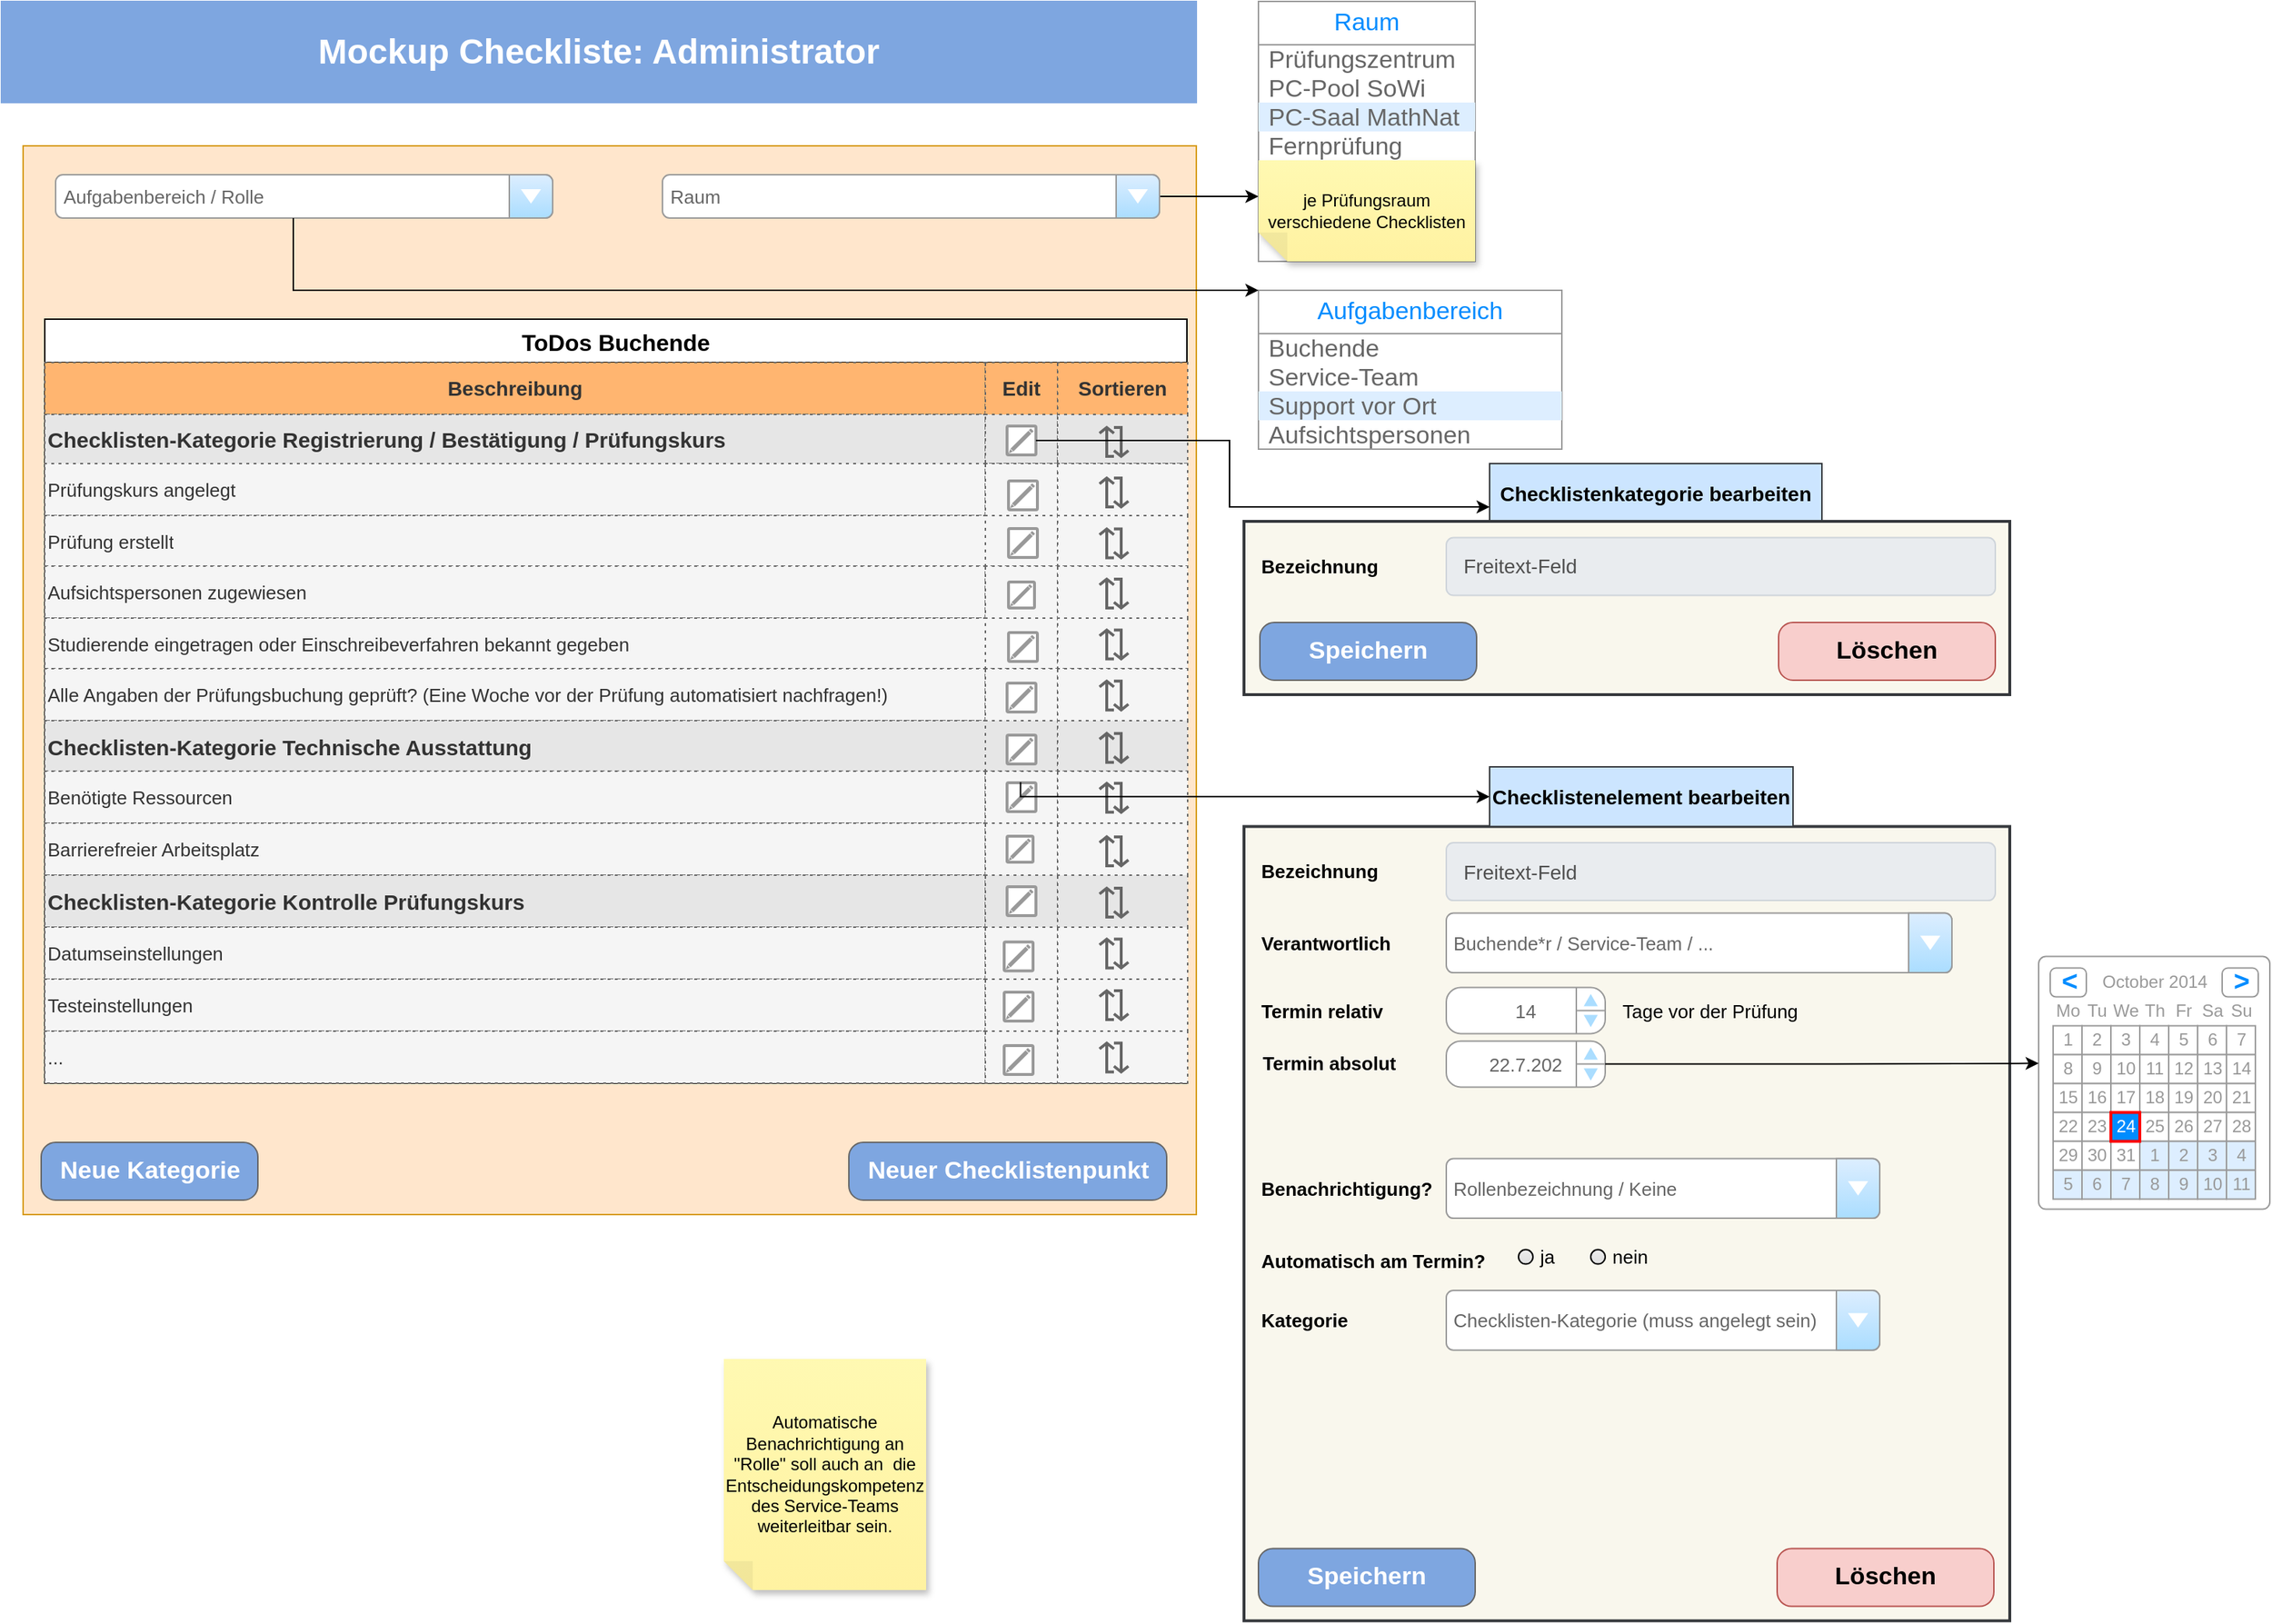 <mxfile version="24.7.5" pages="2">
  <diagram name="Checkliste" id="Zr_G_hcXwSWRQ9lRJL4E">
    <mxGraphModel dx="1880" dy="1008" grid="1" gridSize="10" guides="1" tooltips="1" connect="1" arrows="1" fold="1" page="1" pageScale="1" pageWidth="827" pageHeight="1169" math="0" shadow="0">
      <root>
        <mxCell id="0" />
        <mxCell id="1" value="Checkliste" parent="0" />
        <mxCell id="95HuahfwG-BCZ0HRhhbP-1" value="&lt;font style=&quot;font-size: 24px;&quot; color=&quot;#ffffff&quot;&gt;&lt;b&gt;Mockup Checkliste: Administrator&lt;/b&gt;&lt;/font&gt;" style="rounded=0;whiteSpace=wrap;html=1;fillColor=#7EA6E0;strokeColor=#7EA6E0;" parent="1" vertex="1">
          <mxGeometry y="20" width="827" height="70" as="geometry" />
        </mxCell>
        <mxCell id="M1PSyhu-Lv1iWgx_K_dI-1" value="" style="whiteSpace=wrap;html=1;fillColor=#ffe6cc;strokeColor=#d79b00;" parent="1" vertex="1">
          <mxGeometry x="15" y="120" width="812" height="740" as="geometry" />
        </mxCell>
        <mxCell id="M1PSyhu-Lv1iWgx_K_dI-14" value="ToDos Buchende" style="shape=table;startSize=30;container=1;collapsible=0;childLayout=tableLayout;fontStyle=1;fontSize=16;" parent="1" vertex="1">
          <mxGeometry x="30" y="240" width="790.5" height="529" as="geometry" />
        </mxCell>
        <mxCell id="M1PSyhu-Lv1iWgx_K_dI-15" value="" style="shape=tableRow;horizontal=0;startSize=0;swimlaneHead=0;swimlaneBody=0;strokeColor=inherit;top=0;left=0;bottom=0;right=0;collapsible=0;dropTarget=0;fillColor=none;points=[[0,0.5],[1,0.5]];portConstraint=eastwest;" parent="M1PSyhu-Lv1iWgx_K_dI-14" vertex="1">
          <mxGeometry y="30" width="790.5" height="36" as="geometry" />
        </mxCell>
        <mxCell id="M1PSyhu-Lv1iWgx_K_dI-17" value="Beschreibung" style="shape=partialRectangle;html=1;whiteSpace=wrap;connectable=0;strokeColor=#666666;overflow=hidden;fillColor=#FFB570;top=1;left=1;bottom=1;right=1;pointerEvents=1;fontColor=#333333;dashed=1;dashPattern=1 4;fontSize=14;fontStyle=1" parent="M1PSyhu-Lv1iWgx_K_dI-15" vertex="1">
          <mxGeometry width="651" height="36" as="geometry">
            <mxRectangle width="651" height="36" as="alternateBounds" />
          </mxGeometry>
        </mxCell>
        <mxCell id="SF6q-6VZULmL_obWjuGS-9" value="Edit" style="shape=partialRectangle;html=1;whiteSpace=wrap;connectable=0;strokeColor=#666666;overflow=hidden;fillColor=#FFB570;top=1;left=1;bottom=1;right=1;pointerEvents=1;fontColor=#333333;dashed=1;dashPattern=1 4;fontSize=14;fontStyle=1" vertex="1" parent="M1PSyhu-Lv1iWgx_K_dI-15">
          <mxGeometry x="651" width="50" height="36" as="geometry">
            <mxRectangle width="50" height="36" as="alternateBounds" />
          </mxGeometry>
        </mxCell>
        <mxCell id="SF6q-6VZULmL_obWjuGS-66" value="Sortieren" style="shape=partialRectangle;html=1;whiteSpace=wrap;connectable=0;strokeColor=#666666;overflow=hidden;fillColor=#FFB570;top=1;left=1;bottom=1;right=1;pointerEvents=1;fontColor=#333333;dashed=1;dashPattern=1 4;fontSize=14;fontStyle=1" vertex="1" parent="M1PSyhu-Lv1iWgx_K_dI-15">
          <mxGeometry x="701" width="90" height="36" as="geometry">
            <mxRectangle width="90" height="36" as="alternateBounds" />
          </mxGeometry>
        </mxCell>
        <mxCell id="SF6q-6VZULmL_obWjuGS-37" style="shape=tableRow;horizontal=0;startSize=0;swimlaneHead=0;swimlaneBody=0;strokeColor=inherit;top=0;left=0;bottom=0;right=0;collapsible=0;dropTarget=0;fillColor=none;points=[[0,0.5],[1,0.5]];portConstraint=eastwest;" vertex="1" parent="M1PSyhu-Lv1iWgx_K_dI-14">
          <mxGeometry y="66" width="790.5" height="34" as="geometry" />
        </mxCell>
        <mxCell id="SF6q-6VZULmL_obWjuGS-38" value="&lt;font style=&quot;font-size: 15px;&quot;&gt;&lt;b&gt;Checklisten-Kategorie Registrierung / Bestätigung / Prüfungskurs&lt;/b&gt;&lt;/font&gt;" style="shape=partialRectangle;html=1;whiteSpace=wrap;connectable=0;strokeColor=#666666;overflow=hidden;fillColor=#E6E6E6;top=1;left=1;bottom=1;right=1;pointerEvents=1;fontColor=#333333;dashed=1;dashPattern=1 4;align=left;fontSize=13;" vertex="1" parent="SF6q-6VZULmL_obWjuGS-37">
          <mxGeometry width="651" height="34" as="geometry">
            <mxRectangle width="651" height="34" as="alternateBounds" />
          </mxGeometry>
        </mxCell>
        <mxCell id="SF6q-6VZULmL_obWjuGS-39" style="shape=partialRectangle;html=1;whiteSpace=wrap;connectable=0;strokeColor=#666666;overflow=hidden;fillColor=#E6E6E6;top=1;left=1;bottom=1;right=1;pointerEvents=1;fontColor=#333333;dashed=1;dashPattern=1 4;align=left;fontSize=13;" vertex="1" parent="SF6q-6VZULmL_obWjuGS-37">
          <mxGeometry x="651" width="50" height="34" as="geometry">
            <mxRectangle width="50" height="34" as="alternateBounds" />
          </mxGeometry>
        </mxCell>
        <mxCell id="SF6q-6VZULmL_obWjuGS-67" style="shape=partialRectangle;html=1;whiteSpace=wrap;connectable=0;strokeColor=#666666;overflow=hidden;fillColor=#E6E6E6;top=1;left=1;bottom=1;right=1;pointerEvents=1;fontColor=#333333;dashed=1;dashPattern=1 4;align=left;fontSize=13;" vertex="1" parent="SF6q-6VZULmL_obWjuGS-37">
          <mxGeometry x="701" width="90" height="34" as="geometry">
            <mxRectangle width="90" height="34" as="alternateBounds" />
          </mxGeometry>
        </mxCell>
        <mxCell id="M1PSyhu-Lv1iWgx_K_dI-18" value="" style="shape=tableRow;horizontal=0;startSize=0;swimlaneHead=0;swimlaneBody=0;strokeColor=inherit;top=0;left=0;bottom=0;right=0;collapsible=0;dropTarget=0;fillColor=none;points=[[0,0.5],[1,0.5]];portConstraint=eastwest;" parent="M1PSyhu-Lv1iWgx_K_dI-14" vertex="1">
          <mxGeometry y="100" width="790.5" height="36" as="geometry" />
        </mxCell>
        <mxCell id="M1PSyhu-Lv1iWgx_K_dI-20" value="Prüfungskurs angelegt" style="shape=partialRectangle;html=1;whiteSpace=wrap;connectable=0;strokeColor=#666666;overflow=hidden;fillColor=#f5f5f5;top=1;left=1;bottom=1;right=1;pointerEvents=1;fontColor=#333333;dashed=1;dashPattern=1 4;align=left;fontSize=13;" parent="M1PSyhu-Lv1iWgx_K_dI-18" vertex="1">
          <mxGeometry width="651" height="36" as="geometry">
            <mxRectangle width="651" height="36" as="alternateBounds" />
          </mxGeometry>
        </mxCell>
        <mxCell id="SF6q-6VZULmL_obWjuGS-10" style="shape=partialRectangle;html=1;whiteSpace=wrap;connectable=0;strokeColor=#666666;overflow=hidden;fillColor=#f5f5f5;top=1;left=1;bottom=1;right=1;pointerEvents=1;fontColor=#333333;dashed=1;dashPattern=1 4;align=left;fontSize=13;" vertex="1" parent="M1PSyhu-Lv1iWgx_K_dI-18">
          <mxGeometry x="651" width="50" height="36" as="geometry">
            <mxRectangle width="50" height="36" as="alternateBounds" />
          </mxGeometry>
        </mxCell>
        <mxCell id="SF6q-6VZULmL_obWjuGS-68" style="shape=partialRectangle;html=1;whiteSpace=wrap;connectable=0;strokeColor=#666666;overflow=hidden;fillColor=#f5f5f5;top=1;left=1;bottom=1;right=1;pointerEvents=1;fontColor=#333333;dashed=1;dashPattern=1 4;align=left;fontSize=13;" vertex="1" parent="M1PSyhu-Lv1iWgx_K_dI-18">
          <mxGeometry x="701" width="90" height="36" as="geometry">
            <mxRectangle width="90" height="36" as="alternateBounds" />
          </mxGeometry>
        </mxCell>
        <mxCell id="M1PSyhu-Lv1iWgx_K_dI-21" value="" style="shape=tableRow;horizontal=0;startSize=0;swimlaneHead=0;swimlaneBody=0;strokeColor=inherit;top=0;left=0;bottom=0;right=0;collapsible=0;dropTarget=0;fillColor=none;points=[[0,0.5],[1,0.5]];portConstraint=eastwest;" parent="M1PSyhu-Lv1iWgx_K_dI-14" vertex="1">
          <mxGeometry y="136" width="790.5" height="35" as="geometry" />
        </mxCell>
        <mxCell id="M1PSyhu-Lv1iWgx_K_dI-23" value="Prüfung erstellt" style="shape=partialRectangle;html=1;whiteSpace=wrap;connectable=0;strokeColor=#666666;overflow=hidden;fillColor=#f5f5f5;top=1;left=1;bottom=1;right=1;pointerEvents=1;fontColor=#333333;dashed=1;dashPattern=1 4;align=left;fontSize=13;" parent="M1PSyhu-Lv1iWgx_K_dI-21" vertex="1">
          <mxGeometry width="651" height="35" as="geometry">
            <mxRectangle width="651" height="35" as="alternateBounds" />
          </mxGeometry>
        </mxCell>
        <mxCell id="SF6q-6VZULmL_obWjuGS-11" style="shape=partialRectangle;html=1;whiteSpace=wrap;connectable=0;strokeColor=#666666;overflow=hidden;fillColor=#f5f5f5;top=1;left=1;bottom=1;right=1;pointerEvents=1;fontColor=#333333;dashed=1;dashPattern=1 4;align=left;fontSize=13;" vertex="1" parent="M1PSyhu-Lv1iWgx_K_dI-21">
          <mxGeometry x="651" width="50" height="35" as="geometry">
            <mxRectangle width="50" height="35" as="alternateBounds" />
          </mxGeometry>
        </mxCell>
        <mxCell id="SF6q-6VZULmL_obWjuGS-69" style="shape=partialRectangle;html=1;whiteSpace=wrap;connectable=0;strokeColor=#666666;overflow=hidden;fillColor=#f5f5f5;top=1;left=1;bottom=1;right=1;pointerEvents=1;fontColor=#333333;dashed=1;dashPattern=1 4;align=left;fontSize=13;" vertex="1" parent="M1PSyhu-Lv1iWgx_K_dI-21">
          <mxGeometry x="701" width="90" height="35" as="geometry">
            <mxRectangle width="90" height="35" as="alternateBounds" />
          </mxGeometry>
        </mxCell>
        <mxCell id="M1PSyhu-Lv1iWgx_K_dI-24" value="" style="shape=tableRow;horizontal=0;startSize=0;swimlaneHead=0;swimlaneBody=0;strokeColor=inherit;top=0;left=0;bottom=0;right=0;collapsible=0;dropTarget=0;fillColor=none;points=[[0,0.5],[1,0.5]];portConstraint=eastwest;" parent="M1PSyhu-Lv1iWgx_K_dI-14" vertex="1">
          <mxGeometry y="171" width="790.5" height="36" as="geometry" />
        </mxCell>
        <mxCell id="M1PSyhu-Lv1iWgx_K_dI-26" value="Aufsichtspersonen zugewiesen" style="shape=partialRectangle;html=1;whiteSpace=wrap;connectable=0;strokeColor=#666666;overflow=hidden;fillColor=#f5f5f5;top=1;left=1;bottom=1;right=1;pointerEvents=1;fontColor=#333333;dashed=1;dashPattern=1 4;align=left;fontSize=13;" parent="M1PSyhu-Lv1iWgx_K_dI-24" vertex="1">
          <mxGeometry width="651" height="36" as="geometry">
            <mxRectangle width="651" height="36" as="alternateBounds" />
          </mxGeometry>
        </mxCell>
        <mxCell id="SF6q-6VZULmL_obWjuGS-12" style="shape=partialRectangle;html=1;whiteSpace=wrap;connectable=0;strokeColor=#666666;overflow=hidden;fillColor=#f5f5f5;top=1;left=1;bottom=1;right=1;pointerEvents=1;fontColor=#333333;dashed=1;dashPattern=1 4;align=left;fontSize=13;" vertex="1" parent="M1PSyhu-Lv1iWgx_K_dI-24">
          <mxGeometry x="651" width="50" height="36" as="geometry">
            <mxRectangle width="50" height="36" as="alternateBounds" />
          </mxGeometry>
        </mxCell>
        <mxCell id="SF6q-6VZULmL_obWjuGS-70" style="shape=partialRectangle;html=1;whiteSpace=wrap;connectable=0;strokeColor=#666666;overflow=hidden;fillColor=#f5f5f5;top=1;left=1;bottom=1;right=1;pointerEvents=1;fontColor=#333333;dashed=1;dashPattern=1 4;align=left;fontSize=13;" vertex="1" parent="M1PSyhu-Lv1iWgx_K_dI-24">
          <mxGeometry x="701" width="90" height="36" as="geometry">
            <mxRectangle width="90" height="36" as="alternateBounds" />
          </mxGeometry>
        </mxCell>
        <mxCell id="M1PSyhu-Lv1iWgx_K_dI-27" value="" style="shape=tableRow;horizontal=0;startSize=0;swimlaneHead=0;swimlaneBody=0;strokeColor=inherit;top=0;left=0;bottom=0;right=0;collapsible=0;dropTarget=0;fillColor=none;points=[[0,0.5],[1,0.5]];portConstraint=eastwest;" parent="M1PSyhu-Lv1iWgx_K_dI-14" vertex="1">
          <mxGeometry y="207" width="790.5" height="35" as="geometry" />
        </mxCell>
        <mxCell id="M1PSyhu-Lv1iWgx_K_dI-29" value="Studierende eingetragen oder Einschreibeverfahren bekannt gegeben" style="shape=partialRectangle;html=1;whiteSpace=wrap;connectable=0;strokeColor=#666666;overflow=hidden;fillColor=#f5f5f5;top=1;left=1;bottom=1;right=1;pointerEvents=1;fontColor=#333333;dashed=1;dashPattern=1 4;align=left;fontSize=13;" parent="M1PSyhu-Lv1iWgx_K_dI-27" vertex="1">
          <mxGeometry width="651" height="35" as="geometry">
            <mxRectangle width="651" height="35" as="alternateBounds" />
          </mxGeometry>
        </mxCell>
        <mxCell id="SF6q-6VZULmL_obWjuGS-13" style="shape=partialRectangle;html=1;whiteSpace=wrap;connectable=0;strokeColor=#666666;overflow=hidden;fillColor=#f5f5f5;top=1;left=1;bottom=1;right=1;pointerEvents=1;fontColor=#333333;dashed=1;dashPattern=1 4;align=left;fontSize=13;" vertex="1" parent="M1PSyhu-Lv1iWgx_K_dI-27">
          <mxGeometry x="651" width="50" height="35" as="geometry">
            <mxRectangle width="50" height="35" as="alternateBounds" />
          </mxGeometry>
        </mxCell>
        <mxCell id="SF6q-6VZULmL_obWjuGS-71" style="shape=partialRectangle;html=1;whiteSpace=wrap;connectable=0;strokeColor=#666666;overflow=hidden;fillColor=#f5f5f5;top=1;left=1;bottom=1;right=1;pointerEvents=1;fontColor=#333333;dashed=1;dashPattern=1 4;align=left;fontSize=13;" vertex="1" parent="M1PSyhu-Lv1iWgx_K_dI-27">
          <mxGeometry x="701" width="90" height="35" as="geometry">
            <mxRectangle width="90" height="35" as="alternateBounds" />
          </mxGeometry>
        </mxCell>
        <mxCell id="SF6q-6VZULmL_obWjuGS-6" style="shape=tableRow;horizontal=0;startSize=0;swimlaneHead=0;swimlaneBody=0;strokeColor=inherit;top=0;left=0;bottom=0;right=0;collapsible=0;dropTarget=0;fillColor=none;points=[[0,0.5],[1,0.5]];portConstraint=eastwest;" vertex="1" parent="M1PSyhu-Lv1iWgx_K_dI-14">
          <mxGeometry y="242" width="790.5" height="36" as="geometry" />
        </mxCell>
        <mxCell id="SF6q-6VZULmL_obWjuGS-8" value="Alle Angaben der Prüfungsbuchung geprüft? (Eine Woche vor der Prüfung automatisiert nachfragen!)" style="shape=partialRectangle;html=1;whiteSpace=wrap;connectable=0;strokeColor=#666666;overflow=hidden;fillColor=#f5f5f5;top=1;left=1;bottom=1;right=1;pointerEvents=1;fontColor=#333333;dashed=1;dashPattern=1 4;align=left;fontSize=13;" vertex="1" parent="SF6q-6VZULmL_obWjuGS-6">
          <mxGeometry width="651" height="36" as="geometry">
            <mxRectangle width="651" height="36" as="alternateBounds" />
          </mxGeometry>
        </mxCell>
        <mxCell id="SF6q-6VZULmL_obWjuGS-14" style="shape=partialRectangle;html=1;whiteSpace=wrap;connectable=0;strokeColor=#666666;overflow=hidden;fillColor=#f5f5f5;top=1;left=1;bottom=1;right=1;pointerEvents=1;fontColor=#333333;dashed=1;dashPattern=1 4;align=left;fontSize=13;" vertex="1" parent="SF6q-6VZULmL_obWjuGS-6">
          <mxGeometry x="651" width="50" height="36" as="geometry">
            <mxRectangle width="50" height="36" as="alternateBounds" />
          </mxGeometry>
        </mxCell>
        <mxCell id="SF6q-6VZULmL_obWjuGS-72" style="shape=partialRectangle;html=1;whiteSpace=wrap;connectable=0;strokeColor=#666666;overflow=hidden;fillColor=#f5f5f5;top=1;left=1;bottom=1;right=1;pointerEvents=1;fontColor=#333333;dashed=1;dashPattern=1 4;align=left;fontSize=13;" vertex="1" parent="SF6q-6VZULmL_obWjuGS-6">
          <mxGeometry x="701" width="90" height="36" as="geometry">
            <mxRectangle width="90" height="36" as="alternateBounds" />
          </mxGeometry>
        </mxCell>
        <mxCell id="SF6q-6VZULmL_obWjuGS-21" style="shape=tableRow;horizontal=0;startSize=0;swimlaneHead=0;swimlaneBody=0;strokeColor=inherit;top=0;left=0;bottom=0;right=0;collapsible=0;dropTarget=0;fillColor=none;points=[[0,0.5],[1,0.5]];portConstraint=eastwest;" vertex="1" parent="M1PSyhu-Lv1iWgx_K_dI-14">
          <mxGeometry y="278" width="790.5" height="35" as="geometry" />
        </mxCell>
        <mxCell id="SF6q-6VZULmL_obWjuGS-23" value="&lt;b style=&quot;font-size: 15px;&quot;&gt;Checklisten-Kategorie Technische Ausstattung&lt;/b&gt;" style="shape=partialRectangle;html=1;whiteSpace=wrap;connectable=0;strokeColor=#666666;overflow=hidden;fillColor=#E6E6E6;top=1;left=1;bottom=1;right=1;pointerEvents=1;fontColor=#333333;dashed=1;dashPattern=1 4;align=left;fontSize=13;" vertex="1" parent="SF6q-6VZULmL_obWjuGS-21">
          <mxGeometry width="651" height="35" as="geometry">
            <mxRectangle width="651" height="35" as="alternateBounds" />
          </mxGeometry>
        </mxCell>
        <mxCell id="SF6q-6VZULmL_obWjuGS-24" style="shape=partialRectangle;html=1;whiteSpace=wrap;connectable=0;strokeColor=#666666;overflow=hidden;fillColor=#E6E6E6;top=1;left=1;bottom=1;right=1;pointerEvents=1;fontColor=#333333;dashed=1;dashPattern=1 4;align=left;fontSize=13;" vertex="1" parent="SF6q-6VZULmL_obWjuGS-21">
          <mxGeometry x="651" width="50" height="35" as="geometry">
            <mxRectangle width="50" height="35" as="alternateBounds" />
          </mxGeometry>
        </mxCell>
        <mxCell id="SF6q-6VZULmL_obWjuGS-73" style="shape=partialRectangle;html=1;whiteSpace=wrap;connectable=0;strokeColor=#666666;overflow=hidden;fillColor=#E6E6E6;top=1;left=1;bottom=1;right=1;pointerEvents=1;fontColor=#333333;dashed=1;dashPattern=1 4;align=left;fontSize=13;" vertex="1" parent="SF6q-6VZULmL_obWjuGS-21">
          <mxGeometry x="701" width="90" height="35" as="geometry">
            <mxRectangle width="90" height="35" as="alternateBounds" />
          </mxGeometry>
        </mxCell>
        <mxCell id="SF6q-6VZULmL_obWjuGS-25" style="shape=tableRow;horizontal=0;startSize=0;swimlaneHead=0;swimlaneBody=0;strokeColor=inherit;top=0;left=0;bottom=0;right=0;collapsible=0;dropTarget=0;fillColor=none;points=[[0,0.5],[1,0.5]];portConstraint=eastwest;" vertex="1" parent="M1PSyhu-Lv1iWgx_K_dI-14">
          <mxGeometry y="313" width="790.5" height="36" as="geometry" />
        </mxCell>
        <mxCell id="SF6q-6VZULmL_obWjuGS-27" value="Benötigte Ressourcen" style="shape=partialRectangle;html=1;whiteSpace=wrap;connectable=0;strokeColor=#666666;overflow=hidden;fillColor=#f5f5f5;top=1;left=1;bottom=1;right=1;pointerEvents=1;fontColor=#333333;dashed=1;dashPattern=1 4;align=left;fontSize=13;" vertex="1" parent="SF6q-6VZULmL_obWjuGS-25">
          <mxGeometry width="651" height="36" as="geometry">
            <mxRectangle width="651" height="36" as="alternateBounds" />
          </mxGeometry>
        </mxCell>
        <mxCell id="SF6q-6VZULmL_obWjuGS-28" style="shape=partialRectangle;html=1;whiteSpace=wrap;connectable=0;strokeColor=#666666;overflow=hidden;fillColor=#f5f5f5;top=1;left=1;bottom=1;right=1;pointerEvents=1;fontColor=#333333;dashed=1;dashPattern=1 4;align=left;fontSize=13;" vertex="1" parent="SF6q-6VZULmL_obWjuGS-25">
          <mxGeometry x="651" width="50" height="36" as="geometry">
            <mxRectangle width="50" height="36" as="alternateBounds" />
          </mxGeometry>
        </mxCell>
        <mxCell id="SF6q-6VZULmL_obWjuGS-74" style="shape=partialRectangle;html=1;whiteSpace=wrap;connectable=0;strokeColor=#666666;overflow=hidden;fillColor=#f5f5f5;top=1;left=1;bottom=1;right=1;pointerEvents=1;fontColor=#333333;dashed=1;dashPattern=1 4;align=left;fontSize=13;" vertex="1" parent="SF6q-6VZULmL_obWjuGS-25">
          <mxGeometry x="701" width="90" height="36" as="geometry">
            <mxRectangle width="90" height="36" as="alternateBounds" />
          </mxGeometry>
        </mxCell>
        <mxCell id="SF6q-6VZULmL_obWjuGS-96" style="shape=tableRow;horizontal=0;startSize=0;swimlaneHead=0;swimlaneBody=0;strokeColor=inherit;top=0;left=0;bottom=0;right=0;collapsible=0;dropTarget=0;fillColor=none;points=[[0,0.5],[1,0.5]];portConstraint=eastwest;" vertex="1" parent="M1PSyhu-Lv1iWgx_K_dI-14">
          <mxGeometry y="349" width="790.5" height="36" as="geometry" />
        </mxCell>
        <mxCell id="SF6q-6VZULmL_obWjuGS-97" value="Barrierefreier Arbeitsplatz" style="shape=partialRectangle;html=1;whiteSpace=wrap;connectable=0;strokeColor=#666666;overflow=hidden;fillColor=#f5f5f5;top=1;left=1;bottom=1;right=1;pointerEvents=1;fontColor=#333333;dashed=1;dashPattern=1 4;align=left;fontSize=13;" vertex="1" parent="SF6q-6VZULmL_obWjuGS-96">
          <mxGeometry width="651" height="36" as="geometry">
            <mxRectangle width="651" height="36" as="alternateBounds" />
          </mxGeometry>
        </mxCell>
        <mxCell id="SF6q-6VZULmL_obWjuGS-98" style="shape=partialRectangle;html=1;whiteSpace=wrap;connectable=0;strokeColor=#666666;overflow=hidden;fillColor=#f5f5f5;top=1;left=1;bottom=1;right=1;pointerEvents=1;fontColor=#333333;dashed=1;dashPattern=1 4;align=left;fontSize=13;" vertex="1" parent="SF6q-6VZULmL_obWjuGS-96">
          <mxGeometry x="651" width="50" height="36" as="geometry">
            <mxRectangle width="50" height="36" as="alternateBounds" />
          </mxGeometry>
        </mxCell>
        <mxCell id="SF6q-6VZULmL_obWjuGS-99" style="shape=partialRectangle;html=1;whiteSpace=wrap;connectable=0;strokeColor=#666666;overflow=hidden;fillColor=#f5f5f5;top=1;left=1;bottom=1;right=1;pointerEvents=1;fontColor=#333333;dashed=1;dashPattern=1 4;align=left;fontSize=13;" vertex="1" parent="SF6q-6VZULmL_obWjuGS-96">
          <mxGeometry x="701" width="90" height="36" as="geometry">
            <mxRectangle width="90" height="36" as="alternateBounds" />
          </mxGeometry>
        </mxCell>
        <mxCell id="SF6q-6VZULmL_obWjuGS-92" style="shape=tableRow;horizontal=0;startSize=0;swimlaneHead=0;swimlaneBody=0;strokeColor=inherit;top=0;left=0;bottom=0;right=0;collapsible=0;dropTarget=0;fillColor=none;points=[[0,0.5],[1,0.5]];portConstraint=eastwest;" vertex="1" parent="M1PSyhu-Lv1iWgx_K_dI-14">
          <mxGeometry y="385" width="790.5" height="36" as="geometry" />
        </mxCell>
        <mxCell id="SF6q-6VZULmL_obWjuGS-93" value="&lt;font style=&quot;font-size: 15px;&quot;&gt;&lt;b&gt;Checklisten-Kategorie Kontrolle Prüfungskurs&lt;/b&gt;&lt;/font&gt;" style="shape=partialRectangle;html=1;whiteSpace=wrap;connectable=0;strokeColor=#666666;overflow=hidden;fillColor=#E6E6E6;top=1;left=1;bottom=1;right=1;pointerEvents=1;fontColor=#333333;dashed=1;dashPattern=1 4;align=left;fontSize=13;" vertex="1" parent="SF6q-6VZULmL_obWjuGS-92">
          <mxGeometry width="651" height="36" as="geometry">
            <mxRectangle width="651" height="36" as="alternateBounds" />
          </mxGeometry>
        </mxCell>
        <mxCell id="SF6q-6VZULmL_obWjuGS-94" style="shape=partialRectangle;html=1;whiteSpace=wrap;connectable=0;strokeColor=#666666;overflow=hidden;fillColor=#E6E6E6;top=1;left=1;bottom=1;right=1;pointerEvents=1;fontColor=#333333;dashed=1;dashPattern=1 4;align=left;fontSize=13;" vertex="1" parent="SF6q-6VZULmL_obWjuGS-92">
          <mxGeometry x="651" width="50" height="36" as="geometry">
            <mxRectangle width="50" height="36" as="alternateBounds" />
          </mxGeometry>
        </mxCell>
        <mxCell id="SF6q-6VZULmL_obWjuGS-95" style="shape=partialRectangle;html=1;whiteSpace=wrap;connectable=0;strokeColor=#666666;overflow=hidden;fillColor=#E6E6E6;top=1;left=1;bottom=1;right=1;pointerEvents=1;fontColor=#333333;dashed=1;dashPattern=1 4;align=left;fontSize=13;" vertex="1" parent="SF6q-6VZULmL_obWjuGS-92">
          <mxGeometry x="701" width="90" height="36" as="geometry">
            <mxRectangle width="90" height="36" as="alternateBounds" />
          </mxGeometry>
        </mxCell>
        <mxCell id="SF6q-6VZULmL_obWjuGS-88" style="shape=tableRow;horizontal=0;startSize=0;swimlaneHead=0;swimlaneBody=0;strokeColor=inherit;top=0;left=0;bottom=0;right=0;collapsible=0;dropTarget=0;fillColor=none;points=[[0,0.5],[1,0.5]];portConstraint=eastwest;" vertex="1" parent="M1PSyhu-Lv1iWgx_K_dI-14">
          <mxGeometry y="421" width="790.5" height="36" as="geometry" />
        </mxCell>
        <mxCell id="SF6q-6VZULmL_obWjuGS-89" value="Datumseinstellungen" style="shape=partialRectangle;html=1;whiteSpace=wrap;connectable=0;strokeColor=#666666;overflow=hidden;fillColor=#f5f5f5;top=1;left=1;bottom=1;right=1;pointerEvents=1;fontColor=#333333;dashed=1;dashPattern=1 4;align=left;fontSize=13;" vertex="1" parent="SF6q-6VZULmL_obWjuGS-88">
          <mxGeometry width="651" height="36" as="geometry">
            <mxRectangle width="651" height="36" as="alternateBounds" />
          </mxGeometry>
        </mxCell>
        <mxCell id="SF6q-6VZULmL_obWjuGS-90" style="shape=partialRectangle;html=1;whiteSpace=wrap;connectable=0;strokeColor=#666666;overflow=hidden;fillColor=#f5f5f5;top=1;left=1;bottom=1;right=1;pointerEvents=1;fontColor=#333333;dashed=1;dashPattern=1 4;align=left;fontSize=13;" vertex="1" parent="SF6q-6VZULmL_obWjuGS-88">
          <mxGeometry x="651" width="50" height="36" as="geometry">
            <mxRectangle width="50" height="36" as="alternateBounds" />
          </mxGeometry>
        </mxCell>
        <mxCell id="SF6q-6VZULmL_obWjuGS-91" style="shape=partialRectangle;html=1;whiteSpace=wrap;connectable=0;strokeColor=#666666;overflow=hidden;fillColor=#f5f5f5;top=1;left=1;bottom=1;right=1;pointerEvents=1;fontColor=#333333;dashed=1;dashPattern=1 4;align=left;fontSize=13;" vertex="1" parent="SF6q-6VZULmL_obWjuGS-88">
          <mxGeometry x="701" width="90" height="36" as="geometry">
            <mxRectangle width="90" height="36" as="alternateBounds" />
          </mxGeometry>
        </mxCell>
        <mxCell id="SF6q-6VZULmL_obWjuGS-84" style="shape=tableRow;horizontal=0;startSize=0;swimlaneHead=0;swimlaneBody=0;strokeColor=inherit;top=0;left=0;bottom=0;right=0;collapsible=0;dropTarget=0;fillColor=none;points=[[0,0.5],[1,0.5]];portConstraint=eastwest;" vertex="1" parent="M1PSyhu-Lv1iWgx_K_dI-14">
          <mxGeometry y="457" width="790.5" height="36" as="geometry" />
        </mxCell>
        <mxCell id="SF6q-6VZULmL_obWjuGS-85" value="Testeinstellungen" style="shape=partialRectangle;html=1;whiteSpace=wrap;connectable=0;strokeColor=#666666;overflow=hidden;fillColor=#f5f5f5;top=1;left=1;bottom=1;right=1;pointerEvents=1;fontColor=#333333;dashed=1;dashPattern=1 4;align=left;fontSize=13;" vertex="1" parent="SF6q-6VZULmL_obWjuGS-84">
          <mxGeometry width="651" height="36" as="geometry">
            <mxRectangle width="651" height="36" as="alternateBounds" />
          </mxGeometry>
        </mxCell>
        <mxCell id="SF6q-6VZULmL_obWjuGS-86" style="shape=partialRectangle;html=1;whiteSpace=wrap;connectable=0;strokeColor=#666666;overflow=hidden;fillColor=#f5f5f5;top=1;left=1;bottom=1;right=1;pointerEvents=1;fontColor=#333333;dashed=1;dashPattern=1 4;align=left;fontSize=13;" vertex="1" parent="SF6q-6VZULmL_obWjuGS-84">
          <mxGeometry x="651" width="50" height="36" as="geometry">
            <mxRectangle width="50" height="36" as="alternateBounds" />
          </mxGeometry>
        </mxCell>
        <mxCell id="SF6q-6VZULmL_obWjuGS-87" style="shape=partialRectangle;html=1;whiteSpace=wrap;connectable=0;strokeColor=#666666;overflow=hidden;fillColor=#f5f5f5;top=1;left=1;bottom=1;right=1;pointerEvents=1;fontColor=#333333;dashed=1;dashPattern=1 4;align=left;fontSize=13;" vertex="1" parent="SF6q-6VZULmL_obWjuGS-84">
          <mxGeometry x="701" width="90" height="36" as="geometry">
            <mxRectangle width="90" height="36" as="alternateBounds" />
          </mxGeometry>
        </mxCell>
        <mxCell id="SF6q-6VZULmL_obWjuGS-80" style="shape=tableRow;horizontal=0;startSize=0;swimlaneHead=0;swimlaneBody=0;strokeColor=inherit;top=0;left=0;bottom=0;right=0;collapsible=0;dropTarget=0;fillColor=none;points=[[0,0.5],[1,0.5]];portConstraint=eastwest;" vertex="1" parent="M1PSyhu-Lv1iWgx_K_dI-14">
          <mxGeometry y="493" width="790.5" height="36" as="geometry" />
        </mxCell>
        <mxCell id="SF6q-6VZULmL_obWjuGS-81" value="..." style="shape=partialRectangle;html=1;whiteSpace=wrap;connectable=0;strokeColor=#666666;overflow=hidden;fillColor=#f5f5f5;top=1;left=1;bottom=1;right=1;pointerEvents=1;fontColor=#333333;dashed=1;dashPattern=1 4;align=left;fontSize=13;" vertex="1" parent="SF6q-6VZULmL_obWjuGS-80">
          <mxGeometry width="651" height="36" as="geometry">
            <mxRectangle width="651" height="36" as="alternateBounds" />
          </mxGeometry>
        </mxCell>
        <mxCell id="SF6q-6VZULmL_obWjuGS-82" style="shape=partialRectangle;html=1;whiteSpace=wrap;connectable=0;strokeColor=#666666;overflow=hidden;fillColor=#f5f5f5;top=1;left=1;bottom=1;right=1;pointerEvents=1;fontColor=#333333;dashed=1;dashPattern=1 4;align=left;fontSize=13;" vertex="1" parent="SF6q-6VZULmL_obWjuGS-80">
          <mxGeometry x="651" width="50" height="36" as="geometry">
            <mxRectangle width="50" height="36" as="alternateBounds" />
          </mxGeometry>
        </mxCell>
        <mxCell id="SF6q-6VZULmL_obWjuGS-83" style="shape=partialRectangle;html=1;whiteSpace=wrap;connectable=0;strokeColor=#666666;overflow=hidden;fillColor=#f5f5f5;top=1;left=1;bottom=1;right=1;pointerEvents=1;fontColor=#333333;dashed=1;dashPattern=1 4;align=left;fontSize=13;" vertex="1" parent="SF6q-6VZULmL_obWjuGS-80">
          <mxGeometry x="701" width="90" height="36" as="geometry">
            <mxRectangle width="90" height="36" as="alternateBounds" />
          </mxGeometry>
        </mxCell>
        <mxCell id="h2HBl5gkmupRguE7wDUX-40" value="" style="strokeColor=#999999;verticalLabelPosition=bottom;shadow=0;dashed=0;verticalAlign=top;strokeWidth=2;html=1;shape=mxgraph.mockup.misc.editIcon;rotation=0;" parent="1" vertex="1">
          <mxGeometry x="697" y="457" width="20" height="20" as="geometry" />
        </mxCell>
        <mxCell id="h2HBl5gkmupRguE7wDUX-41" value="" style="strokeColor=#999999;verticalLabelPosition=bottom;shadow=0;dashed=0;verticalAlign=top;strokeWidth=2;html=1;shape=mxgraph.mockup.misc.editIcon;rotation=0;" parent="1" vertex="1">
          <mxGeometry x="697" y="422" width="18" height="18" as="geometry" />
        </mxCell>
        <mxCell id="h2HBl5gkmupRguE7wDUX-42" value="" style="strokeColor=#999999;verticalLabelPosition=bottom;shadow=0;dashed=0;verticalAlign=top;strokeWidth=2;html=1;shape=mxgraph.mockup.misc.editIcon;rotation=0;" parent="1" vertex="1">
          <mxGeometry x="697" y="385" width="20" height="20" as="geometry" />
        </mxCell>
        <mxCell id="h2HBl5gkmupRguE7wDUX-43" value="" style="strokeColor=#999999;verticalLabelPosition=bottom;shadow=0;dashed=0;verticalAlign=top;strokeWidth=2;html=1;shape=mxgraph.mockup.misc.editIcon;rotation=0;" parent="1" vertex="1">
          <mxGeometry x="697" y="352" width="20" height="20" as="geometry" />
        </mxCell>
        <mxCell id="h2HBl5gkmupRguE7wDUX-44" value="" style="strokeColor=#999999;verticalLabelPosition=bottom;shadow=0;dashed=0;verticalAlign=top;strokeWidth=2;html=1;shape=mxgraph.mockup.misc.editIcon;rotation=0;" parent="1" vertex="1">
          <mxGeometry x="696" y="314" width="20" height="20" as="geometry" />
        </mxCell>
        <mxCell id="SF6q-6VZULmL_obWjuGS-1" value="Automatische Benachrichtigung an &quot;Rolle&quot; soll auch an&amp;nbsp; die Entscheidungskompetenz des Service-Teams weiterleitbar sein." style="shape=note;whiteSpace=wrap;html=1;backgroundOutline=1;fontColor=#000000;darkOpacity=0.05;fillColor=#FFF9B2;strokeColor=none;fillStyle=solid;direction=west;gradientDirection=north;gradientColor=#FFF2A1;shadow=1;size=20;pointerEvents=1;" vertex="1" parent="1">
          <mxGeometry x="500" y="960" width="140" height="160" as="geometry" />
        </mxCell>
        <mxCell id="SF6q-6VZULmL_obWjuGS-29" value="&lt;font style=&quot;font-size: 13px;&quot;&gt;Raum&lt;/font&gt;" style="strokeWidth=1;shadow=0;dashed=0;align=center;html=1;shape=mxgraph.mockup.forms.comboBox;strokeColor=#999999;fillColor=#ddeeff;align=left;fillColor2=#aaddff;mainText=;fontColor=#666666;fontSize=17;spacingLeft=3;" vertex="1" parent="1">
          <mxGeometry x="457.5" y="140" width="344" height="30" as="geometry" />
        </mxCell>
        <mxCell id="SF6q-6VZULmL_obWjuGS-59" value="" style="group" vertex="1" connectable="0" parent="1">
          <mxGeometry x="27.5" y="800" width="779" height="50" as="geometry" />
        </mxCell>
        <mxCell id="SF6q-6VZULmL_obWjuGS-40" value="Neue Kategorie" style="strokeWidth=1;shadow=0;dashed=0;align=center;html=1;shape=mxgraph.mockup.buttons.button;strokeColor=#666666;fontColor=#ffffff;mainText=;buttonStyle=round;fontSize=17;fontStyle=1;fillColor=#7EA6E0;whiteSpace=wrap;" vertex="1" parent="SF6q-6VZULmL_obWjuGS-59">
          <mxGeometry y="10" width="150" height="40" as="geometry" />
        </mxCell>
        <mxCell id="SF6q-6VZULmL_obWjuGS-41" value="Neuer Checklistenpunkt" style="strokeWidth=1;shadow=0;dashed=0;align=center;html=1;shape=mxgraph.mockup.buttons.button;strokeColor=#666666;fontColor=#ffffff;mainText=;buttonStyle=round;fontSize=17;fontStyle=1;fillColor=#7EA6E0;whiteSpace=wrap;" vertex="1" parent="SF6q-6VZULmL_obWjuGS-59">
          <mxGeometry x="559" y="10" width="220" height="40" as="geometry" />
        </mxCell>
        <mxCell id="SF6q-6VZULmL_obWjuGS-103" value="" style="strokeColor=#999999;verticalLabelPosition=bottom;shadow=0;dashed=0;verticalAlign=top;strokeWidth=2;html=1;shape=mxgraph.mockup.misc.editIcon;rotation=0;" vertex="1" parent="1">
          <mxGeometry x="696" y="633" width="20" height="20" as="geometry" />
        </mxCell>
        <mxCell id="SF6q-6VZULmL_obWjuGS-104" value="" style="strokeColor=#999999;verticalLabelPosition=bottom;shadow=0;dashed=0;verticalAlign=top;strokeWidth=2;html=1;shape=mxgraph.mockup.misc.editIcon;rotation=0;" vertex="1" parent="1">
          <mxGeometry x="696" y="598" width="18" height="18" as="geometry" />
        </mxCell>
        <mxCell id="SF6q-6VZULmL_obWjuGS-105" value="" style="strokeColor=#999999;verticalLabelPosition=bottom;shadow=0;dashed=0;verticalAlign=top;strokeWidth=2;html=1;shape=mxgraph.mockup.misc.editIcon;rotation=0;" vertex="1" parent="1">
          <mxGeometry x="696" y="561" width="20" height="20" as="geometry" />
        </mxCell>
        <mxCell id="SF6q-6VZULmL_obWjuGS-106" value="" style="strokeColor=#999999;verticalLabelPosition=bottom;shadow=0;dashed=0;verticalAlign=top;strokeWidth=2;html=1;shape=mxgraph.mockup.misc.editIcon;rotation=0;" vertex="1" parent="1">
          <mxGeometry x="696" y="528" width="20" height="20" as="geometry" />
        </mxCell>
        <mxCell id="SF6q-6VZULmL_obWjuGS-107" value="" style="strokeColor=#999999;verticalLabelPosition=bottom;shadow=0;dashed=0;verticalAlign=top;strokeWidth=2;html=1;shape=mxgraph.mockup.misc.editIcon;rotation=0;" vertex="1" parent="1">
          <mxGeometry x="696" y="492" width="20" height="20" as="geometry" />
        </mxCell>
        <mxCell id="SF6q-6VZULmL_obWjuGS-108" value="" style="strokeColor=#999999;verticalLabelPosition=bottom;shadow=0;dashed=0;verticalAlign=top;strokeWidth=2;html=1;shape=mxgraph.mockup.misc.editIcon;rotation=0;" vertex="1" parent="1">
          <mxGeometry x="694" y="671.28" width="20" height="20" as="geometry" />
        </mxCell>
        <mxCell id="SF6q-6VZULmL_obWjuGS-109" value="" style="strokeColor=#999999;verticalLabelPosition=bottom;shadow=0;dashed=0;verticalAlign=top;strokeWidth=2;html=1;shape=mxgraph.mockup.misc.editIcon;rotation=0;" vertex="1" parent="1">
          <mxGeometry x="694" y="706" width="20" height="20" as="geometry" />
        </mxCell>
        <mxCell id="SF6q-6VZULmL_obWjuGS-110" value="" style="strokeColor=#999999;verticalLabelPosition=bottom;shadow=0;dashed=0;verticalAlign=top;strokeWidth=2;html=1;shape=mxgraph.mockup.misc.editIcon;rotation=0;" vertex="1" parent="1">
          <mxGeometry x="694" y="743" width="20" height="20" as="geometry" />
        </mxCell>
        <mxCell id="SF6q-6VZULmL_obWjuGS-111" value="&lt;font style=&quot;font-size: 13px;&quot;&gt;Aufgabenbereich / Rolle&lt;/font&gt;" style="strokeWidth=1;shadow=0;dashed=0;align=center;html=1;shape=mxgraph.mockup.forms.comboBox;strokeColor=#999999;fillColor=#ddeeff;align=left;fillColor2=#aaddff;mainText=;fontColor=#666666;fontSize=17;spacingLeft=3;" vertex="1" parent="1">
          <mxGeometry x="37.5" y="140" width="344" height="30" as="geometry" />
        </mxCell>
        <mxCell id="SF6q-6VZULmL_obWjuGS-208" value="" style="group" vertex="1" connectable="0" parent="1">
          <mxGeometry x="760" y="315" width="20" height="446.28" as="geometry" />
        </mxCell>
        <mxCell id="SF6q-6VZULmL_obWjuGS-195" value="" style="html=1;verticalLabelPosition=bottom;align=center;labelBackgroundColor=#ffffff;verticalAlign=top;strokeWidth=2;strokeColor=#666666;shadow=0;dashed=0;shape=mxgraph.ios7.icons.repeat;pointerEvents=1;direction=south;rotation=0;" vertex="1" parent="SF6q-6VZULmL_obWjuGS-208">
          <mxGeometry y="426.28" width="20" height="20" as="geometry" />
        </mxCell>
        <mxCell id="SF6q-6VZULmL_obWjuGS-196" value="" style="html=1;verticalLabelPosition=bottom;align=center;labelBackgroundColor=#ffffff;verticalAlign=top;strokeWidth=2;strokeColor=#666666;shadow=0;dashed=0;shape=mxgraph.ios7.icons.repeat;pointerEvents=1;direction=south;rotation=0;" vertex="1" parent="SF6q-6VZULmL_obWjuGS-208">
          <mxGeometry y="390" width="20" height="20" as="geometry" />
        </mxCell>
        <mxCell id="SF6q-6VZULmL_obWjuGS-197" value="" style="html=1;verticalLabelPosition=bottom;align=center;labelBackgroundColor=#ffffff;verticalAlign=top;strokeWidth=2;strokeColor=#666666;shadow=0;dashed=0;shape=mxgraph.ios7.icons.repeat;pointerEvents=1;direction=south;rotation=0;" vertex="1" parent="SF6q-6VZULmL_obWjuGS-208">
          <mxGeometry y="354.28" width="20" height="20" as="geometry" />
        </mxCell>
        <mxCell id="SF6q-6VZULmL_obWjuGS-198" value="" style="html=1;verticalLabelPosition=bottom;align=center;labelBackgroundColor=#ffffff;verticalAlign=top;strokeWidth=2;strokeColor=#666666;shadow=0;dashed=0;shape=mxgraph.ios7.icons.repeat;pointerEvents=1;direction=south;rotation=0;" vertex="1" parent="SF6q-6VZULmL_obWjuGS-208">
          <mxGeometry y="319" width="20" height="20" as="geometry" />
        </mxCell>
        <mxCell id="SF6q-6VZULmL_obWjuGS-199" value="" style="html=1;verticalLabelPosition=bottom;align=center;labelBackgroundColor=#ffffff;verticalAlign=top;strokeWidth=2;strokeColor=#666666;shadow=0;dashed=0;shape=mxgraph.ios7.icons.repeat;pointerEvents=1;direction=south;rotation=0;" vertex="1" parent="SF6q-6VZULmL_obWjuGS-208">
          <mxGeometry y="283.44" width="20" height="20" as="geometry" />
        </mxCell>
        <mxCell id="SF6q-6VZULmL_obWjuGS-200" value="" style="html=1;verticalLabelPosition=bottom;align=center;labelBackgroundColor=#ffffff;verticalAlign=top;strokeWidth=2;strokeColor=#666666;shadow=0;dashed=0;shape=mxgraph.ios7.icons.repeat;pointerEvents=1;direction=south;rotation=0;" vertex="1" parent="SF6q-6VZULmL_obWjuGS-208">
          <mxGeometry y="246.42" width="20" height="20" as="geometry" />
        </mxCell>
        <mxCell id="SF6q-6VZULmL_obWjuGS-201" value="" style="html=1;verticalLabelPosition=bottom;align=center;labelBackgroundColor=#ffffff;verticalAlign=top;strokeWidth=2;strokeColor=#666666;shadow=0;dashed=0;shape=mxgraph.ios7.icons.repeat;pointerEvents=1;direction=south;rotation=0;" vertex="1" parent="SF6q-6VZULmL_obWjuGS-208">
          <mxGeometry y="211.84" width="20" height="20" as="geometry" />
        </mxCell>
        <mxCell id="SF6q-6VZULmL_obWjuGS-202" value="" style="html=1;verticalLabelPosition=bottom;align=center;labelBackgroundColor=#ffffff;verticalAlign=top;strokeWidth=2;strokeColor=#666666;shadow=0;dashed=0;shape=mxgraph.ios7.icons.repeat;pointerEvents=1;direction=south;rotation=0;" vertex="1" parent="SF6q-6VZULmL_obWjuGS-208">
          <mxGeometry y="175.64" width="20" height="20" as="geometry" />
        </mxCell>
        <mxCell id="SF6q-6VZULmL_obWjuGS-203" value="" style="html=1;verticalLabelPosition=bottom;align=center;labelBackgroundColor=#ffffff;verticalAlign=top;strokeWidth=2;strokeColor=#666666;shadow=0;dashed=0;shape=mxgraph.ios7.icons.repeat;pointerEvents=1;direction=south;rotation=0;" vertex="1" parent="SF6q-6VZULmL_obWjuGS-208">
          <mxGeometry y="140.28" width="20" height="20" as="geometry" />
        </mxCell>
        <mxCell id="SF6q-6VZULmL_obWjuGS-204" value="" style="html=1;verticalLabelPosition=bottom;align=center;labelBackgroundColor=#ffffff;verticalAlign=top;strokeWidth=2;strokeColor=#666666;shadow=0;dashed=0;shape=mxgraph.ios7.icons.repeat;pointerEvents=1;direction=south;rotation=0;" vertex="1" parent="SF6q-6VZULmL_obWjuGS-208">
          <mxGeometry y="105" width="20" height="20" as="geometry" />
        </mxCell>
        <mxCell id="SF6q-6VZULmL_obWjuGS-205" value="" style="html=1;verticalLabelPosition=bottom;align=center;labelBackgroundColor=#ffffff;verticalAlign=top;strokeWidth=2;strokeColor=#666666;shadow=0;dashed=0;shape=mxgraph.ios7.icons.repeat;pointerEvents=1;direction=south;rotation=0;" vertex="1" parent="SF6q-6VZULmL_obWjuGS-208">
          <mxGeometry y="70.28" width="20" height="20" as="geometry" />
        </mxCell>
        <mxCell id="SF6q-6VZULmL_obWjuGS-206" value="" style="html=1;verticalLabelPosition=bottom;align=center;labelBackgroundColor=#ffffff;verticalAlign=top;strokeWidth=2;strokeColor=#666666;shadow=0;dashed=0;shape=mxgraph.ios7.icons.repeat;pointerEvents=1;direction=south;rotation=0;" vertex="1" parent="SF6q-6VZULmL_obWjuGS-208">
          <mxGeometry y="35" width="20" height="20" as="geometry" />
        </mxCell>
        <mxCell id="SF6q-6VZULmL_obWjuGS-207" value="" style="html=1;verticalLabelPosition=bottom;align=center;labelBackgroundColor=#ffffff;verticalAlign=top;strokeWidth=2;strokeColor=#666666;shadow=0;dashed=0;shape=mxgraph.ios7.icons.repeat;pointerEvents=1;direction=south;rotation=0;" vertex="1" parent="SF6q-6VZULmL_obWjuGS-208">
          <mxGeometry width="20" height="20" as="geometry" />
        </mxCell>
        <mxCell id="h2HBl5gkmupRguE7wDUX-108" value="Checklisten-Optionen" parent="0" />
        <mxCell id="h2HBl5gkmupRguE7wDUX-109" value="" style="edgeStyle=orthogonalEdgeStyle;rounded=0;orthogonalLoop=1;jettySize=auto;html=1;exitX=0.467;exitY=-0.017;exitDx=0;exitDy=0;exitPerimeter=0;entryX=0;entryY=0.5;entryDx=0;entryDy=0;" parent="h2HBl5gkmupRguE7wDUX-108" target="h2HBl5gkmupRguE7wDUX-112" edge="1" source="SF6q-6VZULmL_obWjuGS-105">
          <mxGeometry relative="1" as="geometry">
            <mxPoint x="860" y="397" as="sourcePoint" />
            <Array as="points">
              <mxPoint x="705" y="570" />
            </Array>
          </mxGeometry>
        </mxCell>
        <mxCell id="h2HBl5gkmupRguE7wDUX-111" value="" style="whiteSpace=wrap;html=1;verticalAlign=top;strokeColor=#36393d;shadow=0;dashed=0;strokeWidth=2;fillColor=#f9f7ed;" parent="h2HBl5gkmupRguE7wDUX-108" vertex="1">
          <mxGeometry x="860" y="591.28" width="530" height="550" as="geometry" />
        </mxCell>
        <mxCell id="h2HBl5gkmupRguE7wDUX-112" value="Checklistenelement bearbeiten" style="text;strokeColor=#36393d;align=center;fillColor=#cce5ff;html=1;verticalAlign=middle;whiteSpace=wrap;rounded=0;fontStyle=1;fontSize=14;" parent="h2HBl5gkmupRguE7wDUX-108" vertex="1">
          <mxGeometry x="1030" y="549.999" width="210" height="41.277" as="geometry" />
        </mxCell>
        <mxCell id="h2HBl5gkmupRguE7wDUX-114" value="Bezeichnung" style="text;strokeColor=none;align=left;fillColor=none;html=1;verticalAlign=middle;whiteSpace=wrap;rounded=0;fontStyle=1;fontSize=13;" parent="h2HBl5gkmupRguE7wDUX-108" vertex="1">
          <mxGeometry x="870" y="601.28" width="90" height="41.28" as="geometry" />
        </mxCell>
        <mxCell id="h2HBl5gkmupRguE7wDUX-115" value="Verantwortlich" style="text;strokeColor=none;align=left;fillColor=none;html=1;verticalAlign=middle;whiteSpace=wrap;rounded=0;fontStyle=1;fontSize=13;" parent="h2HBl5gkmupRguE7wDUX-108" vertex="1">
          <mxGeometry x="870" y="651.281" width="90" height="41.277" as="geometry" />
        </mxCell>
        <mxCell id="h2HBl5gkmupRguE7wDUX-116" value="Buchende*r / Service-Team / ..." style="strokeWidth=1;shadow=0;dashed=0;align=center;html=1;shape=mxgraph.mockup.forms.comboBox;strokeColor=#999999;fillColor=#ddeeff;align=left;fillColor2=#aaddff;mainText=;fontColor=#666666;fontSize=13;spacingLeft=3;" parent="h2HBl5gkmupRguE7wDUX-108" vertex="1">
          <mxGeometry x="1000" y="651.28" width="350" height="41.28" as="geometry" />
        </mxCell>
        <mxCell id="SF6q-6VZULmL_obWjuGS-60" value="Freitext-Feld" style="html=1;shadow=0;dashed=0;shape=mxgraph.bootstrap.rrect;rSize=5;strokeColor=#CED4DA;strokeWidth=1;fillColor=#E9ECEF;fontColor=#505050;whiteSpace=wrap;align=left;verticalAlign=middle;spacingLeft=10;fontSize=14;" vertex="1" parent="h2HBl5gkmupRguE7wDUX-108">
          <mxGeometry x="1000" y="602.56" width="380" height="40" as="geometry" />
        </mxCell>
        <mxCell id="SF6q-6VZULmL_obWjuGS-115" value="" style="group" vertex="1" connectable="0" parent="h2HBl5gkmupRguE7wDUX-108">
          <mxGeometry x="870" y="821.28" width="430" height="41.28" as="geometry" />
        </mxCell>
        <mxCell id="LzJ3E76Xs3PUDbBHmzgn-11" value="Benachrichtigung?" style="text;strokeColor=none;align=left;fillColor=none;html=1;verticalAlign=middle;whiteSpace=wrap;rounded=0;fontStyle=1;fontSize=13;" parent="SF6q-6VZULmL_obWjuGS-115" vertex="1">
          <mxGeometry y="0.002" width="90" height="41.277" as="geometry" />
        </mxCell>
        <mxCell id="LzJ3E76Xs3PUDbBHmzgn-13" value="Rollenbezeichnung / Keine" style="strokeWidth=1;shadow=0;dashed=0;align=center;html=1;shape=mxgraph.mockup.forms.comboBox;strokeColor=#999999;fillColor=#ddeeff;align=left;fillColor2=#aaddff;mainText=;fontColor=#666666;fontSize=13;spacingLeft=3;" parent="SF6q-6VZULmL_obWjuGS-115" vertex="1">
          <mxGeometry x="130" width="300" height="41.28" as="geometry" />
        </mxCell>
        <mxCell id="SF6q-6VZULmL_obWjuGS-116" value="" style="group" vertex="1" connectable="0" parent="h2HBl5gkmupRguE7wDUX-108">
          <mxGeometry x="870" y="871.279" width="240" height="41.277" as="geometry" />
        </mxCell>
        <mxCell id="LzJ3E76Xs3PUDbBHmzgn-14" value="Automatisch am Termin?" style="text;strokeColor=none;align=left;fillColor=none;html=1;verticalAlign=middle;whiteSpace=wrap;rounded=0;fontStyle=1;fontSize=13;" parent="SF6q-6VZULmL_obWjuGS-116" vertex="1">
          <mxGeometry width="160" height="41.277" as="geometry" />
        </mxCell>
        <mxCell id="SF6q-6VZULmL_obWjuGS-114" value="" style="group" vertex="1" connectable="0" parent="SF6q-6VZULmL_obWjuGS-116">
          <mxGeometry x="180" y="13.001" width="60" height="10" as="geometry" />
        </mxCell>
        <mxCell id="SF6q-6VZULmL_obWjuGS-61" value="ja" style="html=1;shadow=0;dashed=0;shape=mxgraph.bootstrap.radioButton2;labelPosition=right;verticalLabelPosition=middle;align=left;verticalAlign=middle;gradientColor=#DEDEDE;fillColor=#EDEDED;checked=0;spacing=5;checkedFill=#0085FC;checkedStroke=#ffffff;fontSize=13;" vertex="1" parent="SF6q-6VZULmL_obWjuGS-114">
          <mxGeometry width="10" height="10" as="geometry" />
        </mxCell>
        <mxCell id="SF6q-6VZULmL_obWjuGS-62" value="nein" style="html=1;shadow=0;dashed=0;shape=mxgraph.bootstrap.radioButton2;labelPosition=right;verticalLabelPosition=middle;align=left;verticalAlign=middle;gradientColor=#DEDEDE;fillColor=#EDEDED;checked=0;spacing=5;checkedFill=#0085FC;checkedStroke=#ffffff;fontSize=13;" vertex="1" parent="SF6q-6VZULmL_obWjuGS-114">
          <mxGeometry x="50" width="10" height="10" as="geometry" />
        </mxCell>
        <mxCell id="SF6q-6VZULmL_obWjuGS-117" value="" style="group" vertex="1" connectable="0" parent="h2HBl5gkmupRguE7wDUX-108">
          <mxGeometry x="870" y="912.56" width="430" height="41.28" as="geometry" />
        </mxCell>
        <mxCell id="SF6q-6VZULmL_obWjuGS-64" value="Kategorie" style="text;strokeColor=none;align=left;fillColor=none;html=1;verticalAlign=middle;whiteSpace=wrap;rounded=0;fontStyle=1;fontSize=13;" vertex="1" parent="SF6q-6VZULmL_obWjuGS-117">
          <mxGeometry width="80" height="41.28" as="geometry" />
        </mxCell>
        <mxCell id="SF6q-6VZULmL_obWjuGS-65" value="Checklisten-Kategorie (muss angelegt sein)" style="strokeWidth=1;shadow=0;dashed=0;align=center;html=1;shape=mxgraph.mockup.forms.comboBox;strokeColor=#999999;fillColor=#ddeeff;align=left;fillColor2=#aaddff;mainText=;fontColor=#666666;fontSize=13;spacingLeft=3;" vertex="1" parent="SF6q-6VZULmL_obWjuGS-117">
          <mxGeometry x="130" width="300" height="41.28" as="geometry" />
        </mxCell>
        <mxCell id="SF6q-6VZULmL_obWjuGS-118" value="Termin absolut" style="text;strokeColor=none;align=left;fillColor=none;html=1;verticalAlign=middle;whiteSpace=wrap;rounded=0;fontStyle=1;fontSize=13;" vertex="1" parent="h2HBl5gkmupRguE7wDUX-108">
          <mxGeometry x="871" y="734.7" width="99" height="41.28" as="geometry" />
        </mxCell>
        <mxCell id="SF6q-6VZULmL_obWjuGS-119" value="" style="strokeWidth=1;shadow=0;dashed=0;align=center;html=1;shape=mxgraph.mockup.forms.rrect;rSize=5;strokeColor=#999999;fillColor=#ffffff;" vertex="1" parent="h2HBl5gkmupRguE7wDUX-108">
          <mxGeometry x="1410" y="681.28" width="160" height="175" as="geometry" />
        </mxCell>
        <mxCell id="SF6q-6VZULmL_obWjuGS-120" value="October 2014" style="strokeWidth=1;shadow=0;dashed=0;align=center;html=1;shape=mxgraph.mockup.forms.anchor;fontColor=#999999;" vertex="1" parent="SF6q-6VZULmL_obWjuGS-119">
          <mxGeometry x="30" y="8" width="100" height="20" as="geometry" />
        </mxCell>
        <mxCell id="SF6q-6VZULmL_obWjuGS-121" value="&lt;" style="strokeWidth=1;shadow=0;dashed=0;align=center;html=1;shape=mxgraph.mockup.forms.rrect;rSize=4;strokeColor=#999999;fontColor=#008cff;fontSize=19;fontStyle=1;" vertex="1" parent="SF6q-6VZULmL_obWjuGS-119">
          <mxGeometry x="8" y="8" width="25" height="20" as="geometry" />
        </mxCell>
        <mxCell id="SF6q-6VZULmL_obWjuGS-122" value="&gt;" style="strokeWidth=1;shadow=0;dashed=0;align=center;html=1;shape=mxgraph.mockup.forms.rrect;rSize=4;strokeColor=#999999;fontColor=#008cff;fontSize=19;fontStyle=1;" vertex="1" parent="SF6q-6VZULmL_obWjuGS-119">
          <mxGeometry x="127" y="8" width="25" height="20" as="geometry" />
        </mxCell>
        <mxCell id="SF6q-6VZULmL_obWjuGS-123" value="Mo" style="strokeWidth=1;shadow=0;dashed=0;align=center;html=1;shape=mxgraph.mockup.forms.anchor;fontColor=#999999;" vertex="1" parent="SF6q-6VZULmL_obWjuGS-119">
          <mxGeometry x="10" y="28" width="20" height="20" as="geometry" />
        </mxCell>
        <mxCell id="SF6q-6VZULmL_obWjuGS-124" value="Tu" style="strokeWidth=1;shadow=0;dashed=0;align=center;html=1;shape=mxgraph.mockup.forms.anchor;fontColor=#999999;" vertex="1" parent="SF6q-6VZULmL_obWjuGS-119">
          <mxGeometry x="30" y="28" width="20" height="20" as="geometry" />
        </mxCell>
        <mxCell id="SF6q-6VZULmL_obWjuGS-125" value="We" style="strokeWidth=1;shadow=0;dashed=0;align=center;html=1;shape=mxgraph.mockup.forms.anchor;fontColor=#999999;" vertex="1" parent="SF6q-6VZULmL_obWjuGS-119">
          <mxGeometry x="50" y="28" width="20" height="20" as="geometry" />
        </mxCell>
        <mxCell id="SF6q-6VZULmL_obWjuGS-126" value="Th" style="strokeWidth=1;shadow=0;dashed=0;align=center;html=1;shape=mxgraph.mockup.forms.anchor;fontColor=#999999;" vertex="1" parent="SF6q-6VZULmL_obWjuGS-119">
          <mxGeometry x="70" y="28" width="20" height="20" as="geometry" />
        </mxCell>
        <mxCell id="SF6q-6VZULmL_obWjuGS-127" value="Fr" style="strokeWidth=1;shadow=0;dashed=0;align=center;html=1;shape=mxgraph.mockup.forms.anchor;fontColor=#999999;" vertex="1" parent="SF6q-6VZULmL_obWjuGS-119">
          <mxGeometry x="90" y="28" width="20" height="20" as="geometry" />
        </mxCell>
        <mxCell id="SF6q-6VZULmL_obWjuGS-128" value="Sa" style="strokeWidth=1;shadow=0;dashed=0;align=center;html=1;shape=mxgraph.mockup.forms.anchor;fontColor=#999999;" vertex="1" parent="SF6q-6VZULmL_obWjuGS-119">
          <mxGeometry x="110" y="28" width="20" height="20" as="geometry" />
        </mxCell>
        <mxCell id="SF6q-6VZULmL_obWjuGS-129" value="Su" style="strokeWidth=1;shadow=0;dashed=0;align=center;html=1;shape=mxgraph.mockup.forms.anchor;fontColor=#999999;" vertex="1" parent="SF6q-6VZULmL_obWjuGS-119">
          <mxGeometry x="130" y="28" width="20" height="20" as="geometry" />
        </mxCell>
        <mxCell id="SF6q-6VZULmL_obWjuGS-130" value="1" style="strokeWidth=1;shadow=0;dashed=0;align=center;html=1;shape=mxgraph.mockup.forms.rrect;rSize=0;strokeColor=#999999;fontColor=#999999;" vertex="1" parent="SF6q-6VZULmL_obWjuGS-119">
          <mxGeometry x="10" y="48" width="20" height="20" as="geometry" />
        </mxCell>
        <mxCell id="SF6q-6VZULmL_obWjuGS-131" value="2" style="strokeWidth=1;shadow=0;dashed=0;align=center;html=1;shape=mxgraph.mockup.forms.rrect;rSize=0;strokeColor=#999999;fontColor=#999999;" vertex="1" parent="SF6q-6VZULmL_obWjuGS-119">
          <mxGeometry x="30" y="48" width="20" height="20" as="geometry" />
        </mxCell>
        <mxCell id="SF6q-6VZULmL_obWjuGS-132" value="3" style="strokeWidth=1;shadow=0;dashed=0;align=center;html=1;shape=mxgraph.mockup.forms.rrect;rSize=0;strokeColor=#999999;fontColor=#999999;" vertex="1" parent="SF6q-6VZULmL_obWjuGS-119">
          <mxGeometry x="50" y="48" width="20" height="20" as="geometry" />
        </mxCell>
        <mxCell id="SF6q-6VZULmL_obWjuGS-133" value="4" style="strokeWidth=1;shadow=0;dashed=0;align=center;html=1;shape=mxgraph.mockup.forms.rrect;rSize=0;strokeColor=#999999;fontColor=#999999;" vertex="1" parent="SF6q-6VZULmL_obWjuGS-119">
          <mxGeometry x="70" y="48" width="20" height="20" as="geometry" />
        </mxCell>
        <mxCell id="SF6q-6VZULmL_obWjuGS-134" value="5" style="strokeWidth=1;shadow=0;dashed=0;align=center;html=1;shape=mxgraph.mockup.forms.rrect;rSize=0;strokeColor=#999999;fontColor=#999999;" vertex="1" parent="SF6q-6VZULmL_obWjuGS-119">
          <mxGeometry x="90" y="48" width="20" height="20" as="geometry" />
        </mxCell>
        <mxCell id="SF6q-6VZULmL_obWjuGS-135" value="6" style="strokeWidth=1;shadow=0;dashed=0;align=center;html=1;shape=mxgraph.mockup.forms.rrect;rSize=0;strokeColor=#999999;fontColor=#999999;" vertex="1" parent="SF6q-6VZULmL_obWjuGS-119">
          <mxGeometry x="110" y="48" width="20" height="20" as="geometry" />
        </mxCell>
        <mxCell id="SF6q-6VZULmL_obWjuGS-136" value="7" style="strokeWidth=1;shadow=0;dashed=0;align=center;html=1;shape=mxgraph.mockup.forms.rrect;rSize=0;strokeColor=#999999;fontColor=#999999;" vertex="1" parent="SF6q-6VZULmL_obWjuGS-119">
          <mxGeometry x="130" y="48" width="20" height="20" as="geometry" />
        </mxCell>
        <mxCell id="SF6q-6VZULmL_obWjuGS-137" value="8" style="strokeWidth=1;shadow=0;dashed=0;align=center;html=1;shape=mxgraph.mockup.forms.rrect;rSize=0;strokeColor=#999999;fontColor=#999999;" vertex="1" parent="SF6q-6VZULmL_obWjuGS-119">
          <mxGeometry x="10" y="68" width="20" height="20" as="geometry" />
        </mxCell>
        <mxCell id="SF6q-6VZULmL_obWjuGS-138" value="9" style="strokeWidth=1;shadow=0;dashed=0;align=center;html=1;shape=mxgraph.mockup.forms.rrect;rSize=0;strokeColor=#999999;fontColor=#999999;" vertex="1" parent="SF6q-6VZULmL_obWjuGS-119">
          <mxGeometry x="30" y="68" width="20" height="20" as="geometry" />
        </mxCell>
        <mxCell id="SF6q-6VZULmL_obWjuGS-139" value="10" style="strokeWidth=1;shadow=0;dashed=0;align=center;html=1;shape=mxgraph.mockup.forms.rrect;rSize=0;strokeColor=#999999;fontColor=#999999;" vertex="1" parent="SF6q-6VZULmL_obWjuGS-119">
          <mxGeometry x="50" y="68" width="20" height="20" as="geometry" />
        </mxCell>
        <mxCell id="SF6q-6VZULmL_obWjuGS-140" value="11" style="strokeWidth=1;shadow=0;dashed=0;align=center;html=1;shape=mxgraph.mockup.forms.rrect;rSize=0;strokeColor=#999999;fontColor=#999999;" vertex="1" parent="SF6q-6VZULmL_obWjuGS-119">
          <mxGeometry x="70" y="68" width="20" height="20" as="geometry" />
        </mxCell>
        <mxCell id="SF6q-6VZULmL_obWjuGS-141" value="12" style="strokeWidth=1;shadow=0;dashed=0;align=center;html=1;shape=mxgraph.mockup.forms.rrect;rSize=0;strokeColor=#999999;fontColor=#999999;" vertex="1" parent="SF6q-6VZULmL_obWjuGS-119">
          <mxGeometry x="90" y="68" width="20" height="20" as="geometry" />
        </mxCell>
        <mxCell id="SF6q-6VZULmL_obWjuGS-142" value="13" style="strokeWidth=1;shadow=0;dashed=0;align=center;html=1;shape=mxgraph.mockup.forms.rrect;rSize=0;strokeColor=#999999;fontColor=#999999;" vertex="1" parent="SF6q-6VZULmL_obWjuGS-119">
          <mxGeometry x="110" y="68" width="20" height="20" as="geometry" />
        </mxCell>
        <mxCell id="SF6q-6VZULmL_obWjuGS-143" value="14" style="strokeWidth=1;shadow=0;dashed=0;align=center;html=1;shape=mxgraph.mockup.forms.rrect;rSize=0;strokeColor=#999999;fontColor=#999999;" vertex="1" parent="SF6q-6VZULmL_obWjuGS-119">
          <mxGeometry x="130" y="68" width="20" height="20" as="geometry" />
        </mxCell>
        <mxCell id="SF6q-6VZULmL_obWjuGS-144" value="15" style="strokeWidth=1;shadow=0;dashed=0;align=center;html=1;shape=mxgraph.mockup.forms.rrect;rSize=0;strokeColor=#999999;fontColor=#999999;" vertex="1" parent="SF6q-6VZULmL_obWjuGS-119">
          <mxGeometry x="10" y="88" width="20" height="20" as="geometry" />
        </mxCell>
        <mxCell id="SF6q-6VZULmL_obWjuGS-145" value="16" style="strokeWidth=1;shadow=0;dashed=0;align=center;html=1;shape=mxgraph.mockup.forms.rrect;rSize=0;strokeColor=#999999;fontColor=#999999;" vertex="1" parent="SF6q-6VZULmL_obWjuGS-119">
          <mxGeometry x="30" y="88" width="20" height="20" as="geometry" />
        </mxCell>
        <mxCell id="SF6q-6VZULmL_obWjuGS-146" value="17" style="strokeWidth=1;shadow=0;dashed=0;align=center;html=1;shape=mxgraph.mockup.forms.rrect;rSize=0;strokeColor=#999999;fontColor=#999999;" vertex="1" parent="SF6q-6VZULmL_obWjuGS-119">
          <mxGeometry x="50" y="88" width="20" height="20" as="geometry" />
        </mxCell>
        <mxCell id="SF6q-6VZULmL_obWjuGS-147" value="18" style="strokeWidth=1;shadow=0;dashed=0;align=center;html=1;shape=mxgraph.mockup.forms.rrect;rSize=0;strokeColor=#999999;fontColor=#999999;" vertex="1" parent="SF6q-6VZULmL_obWjuGS-119">
          <mxGeometry x="70" y="88" width="20" height="20" as="geometry" />
        </mxCell>
        <mxCell id="SF6q-6VZULmL_obWjuGS-148" value="19" style="strokeWidth=1;shadow=0;dashed=0;align=center;html=1;shape=mxgraph.mockup.forms.rrect;rSize=0;strokeColor=#999999;fontColor=#999999;" vertex="1" parent="SF6q-6VZULmL_obWjuGS-119">
          <mxGeometry x="90" y="88" width="20" height="20" as="geometry" />
        </mxCell>
        <mxCell id="SF6q-6VZULmL_obWjuGS-149" value="20" style="strokeWidth=1;shadow=0;dashed=0;align=center;html=1;shape=mxgraph.mockup.forms.rrect;rSize=0;strokeColor=#999999;fontColor=#999999;" vertex="1" parent="SF6q-6VZULmL_obWjuGS-119">
          <mxGeometry x="110" y="88" width="20" height="20" as="geometry" />
        </mxCell>
        <mxCell id="SF6q-6VZULmL_obWjuGS-150" value="21" style="strokeWidth=1;shadow=0;dashed=0;align=center;html=1;shape=mxgraph.mockup.forms.rrect;rSize=0;strokeColor=#999999;fontColor=#999999;" vertex="1" parent="SF6q-6VZULmL_obWjuGS-119">
          <mxGeometry x="130" y="88" width="20" height="20" as="geometry" />
        </mxCell>
        <mxCell id="SF6q-6VZULmL_obWjuGS-151" value="22" style="strokeWidth=1;shadow=0;dashed=0;align=center;html=1;shape=mxgraph.mockup.forms.rrect;rSize=0;strokeColor=#999999;fontColor=#999999;" vertex="1" parent="SF6q-6VZULmL_obWjuGS-119">
          <mxGeometry x="10" y="108" width="20" height="20" as="geometry" />
        </mxCell>
        <mxCell id="SF6q-6VZULmL_obWjuGS-152" value="23" style="strokeWidth=1;shadow=0;dashed=0;align=center;html=1;shape=mxgraph.mockup.forms.rrect;rSize=0;strokeColor=#999999;fontColor=#999999;" vertex="1" parent="SF6q-6VZULmL_obWjuGS-119">
          <mxGeometry x="30" y="108" width="20" height="20" as="geometry" />
        </mxCell>
        <mxCell id="SF6q-6VZULmL_obWjuGS-153" value="25" style="strokeWidth=1;shadow=0;dashed=0;align=center;html=1;shape=mxgraph.mockup.forms.rrect;rSize=0;strokeColor=#999999;fontColor=#999999;" vertex="1" parent="SF6q-6VZULmL_obWjuGS-119">
          <mxGeometry x="70" y="108" width="20" height="20" as="geometry" />
        </mxCell>
        <mxCell id="SF6q-6VZULmL_obWjuGS-154" value="26" style="strokeWidth=1;shadow=0;dashed=0;align=center;html=1;shape=mxgraph.mockup.forms.rrect;rSize=0;strokeColor=#999999;fontColor=#999999;" vertex="1" parent="SF6q-6VZULmL_obWjuGS-119">
          <mxGeometry x="90" y="108" width="20" height="20" as="geometry" />
        </mxCell>
        <mxCell id="SF6q-6VZULmL_obWjuGS-155" value="27" style="strokeWidth=1;shadow=0;dashed=0;align=center;html=1;shape=mxgraph.mockup.forms.rrect;rSize=0;strokeColor=#999999;fontColor=#999999;" vertex="1" parent="SF6q-6VZULmL_obWjuGS-119">
          <mxGeometry x="110" y="108" width="20" height="20" as="geometry" />
        </mxCell>
        <mxCell id="SF6q-6VZULmL_obWjuGS-156" value="28" style="strokeWidth=1;shadow=0;dashed=0;align=center;html=1;shape=mxgraph.mockup.forms.rrect;rSize=0;strokeColor=#999999;fontColor=#999999;" vertex="1" parent="SF6q-6VZULmL_obWjuGS-119">
          <mxGeometry x="130" y="108" width="20" height="20" as="geometry" />
        </mxCell>
        <mxCell id="SF6q-6VZULmL_obWjuGS-157" value="29" style="strokeWidth=1;shadow=0;dashed=0;align=center;html=1;shape=mxgraph.mockup.forms.rrect;rSize=0;strokeColor=#999999;fontColor=#999999;" vertex="1" parent="SF6q-6VZULmL_obWjuGS-119">
          <mxGeometry x="10" y="128" width="20" height="20" as="geometry" />
        </mxCell>
        <mxCell id="SF6q-6VZULmL_obWjuGS-158" value="30" style="strokeWidth=1;shadow=0;dashed=0;align=center;html=1;shape=mxgraph.mockup.forms.rrect;rSize=0;strokeColor=#999999;fontColor=#999999;" vertex="1" parent="SF6q-6VZULmL_obWjuGS-119">
          <mxGeometry x="30" y="128" width="20" height="20" as="geometry" />
        </mxCell>
        <mxCell id="SF6q-6VZULmL_obWjuGS-159" value="31" style="strokeWidth=1;shadow=0;dashed=0;align=center;html=1;shape=mxgraph.mockup.forms.rrect;rSize=0;strokeColor=#999999;fontColor=#999999;" vertex="1" parent="SF6q-6VZULmL_obWjuGS-119">
          <mxGeometry x="50" y="128" width="20" height="20" as="geometry" />
        </mxCell>
        <mxCell id="SF6q-6VZULmL_obWjuGS-160" value="1" style="strokeWidth=1;shadow=0;dashed=0;align=center;html=1;shape=mxgraph.mockup.forms.rrect;rSize=0;strokeColor=#999999;fontColor=#999999;fillColor=#ddeeff;" vertex="1" parent="SF6q-6VZULmL_obWjuGS-119">
          <mxGeometry x="70" y="128" width="20" height="20" as="geometry" />
        </mxCell>
        <mxCell id="SF6q-6VZULmL_obWjuGS-161" value="2" style="strokeWidth=1;shadow=0;dashed=0;align=center;html=1;shape=mxgraph.mockup.forms.rrect;rSize=0;strokeColor=#999999;fontColor=#999999;fillColor=#ddeeff;" vertex="1" parent="SF6q-6VZULmL_obWjuGS-119">
          <mxGeometry x="90" y="128" width="20" height="20" as="geometry" />
        </mxCell>
        <mxCell id="SF6q-6VZULmL_obWjuGS-162" value="3" style="strokeWidth=1;shadow=0;dashed=0;align=center;html=1;shape=mxgraph.mockup.forms.rrect;rSize=0;strokeColor=#999999;fontColor=#999999;fillColor=#ddeeff;" vertex="1" parent="SF6q-6VZULmL_obWjuGS-119">
          <mxGeometry x="110" y="128" width="20" height="20" as="geometry" />
        </mxCell>
        <mxCell id="SF6q-6VZULmL_obWjuGS-163" value="4" style="strokeWidth=1;shadow=0;dashed=0;align=center;html=1;shape=mxgraph.mockup.forms.rrect;rSize=0;strokeColor=#999999;fontColor=#999999;fillColor=#ddeeff;" vertex="1" parent="SF6q-6VZULmL_obWjuGS-119">
          <mxGeometry x="130" y="128" width="20" height="20" as="geometry" />
        </mxCell>
        <mxCell id="SF6q-6VZULmL_obWjuGS-164" value="5" style="strokeWidth=1;shadow=0;dashed=0;align=center;html=1;shape=mxgraph.mockup.forms.rrect;rSize=0;strokeColor=#999999;fontColor=#999999;fillColor=#ddeeff;" vertex="1" parent="SF6q-6VZULmL_obWjuGS-119">
          <mxGeometry x="10" y="148" width="20" height="20" as="geometry" />
        </mxCell>
        <mxCell id="SF6q-6VZULmL_obWjuGS-165" value="6" style="strokeWidth=1;shadow=0;dashed=0;align=center;html=1;shape=mxgraph.mockup.forms.rrect;rSize=0;strokeColor=#999999;fontColor=#999999;fillColor=#ddeeff;" vertex="1" parent="SF6q-6VZULmL_obWjuGS-119">
          <mxGeometry x="30" y="148" width="20" height="20" as="geometry" />
        </mxCell>
        <mxCell id="SF6q-6VZULmL_obWjuGS-166" value="7" style="strokeWidth=1;shadow=0;dashed=0;align=center;html=1;shape=mxgraph.mockup.forms.rrect;rSize=0;strokeColor=#999999;fontColor=#999999;fillColor=#ddeeff;" vertex="1" parent="SF6q-6VZULmL_obWjuGS-119">
          <mxGeometry x="50" y="148" width="20" height="20" as="geometry" />
        </mxCell>
        <mxCell id="SF6q-6VZULmL_obWjuGS-167" value="8" style="strokeWidth=1;shadow=0;dashed=0;align=center;html=1;shape=mxgraph.mockup.forms.rrect;rSize=0;strokeColor=#999999;fontColor=#999999;fillColor=#ddeeff;" vertex="1" parent="SF6q-6VZULmL_obWjuGS-119">
          <mxGeometry x="70" y="148" width="20" height="20" as="geometry" />
        </mxCell>
        <mxCell id="SF6q-6VZULmL_obWjuGS-168" value="9" style="strokeWidth=1;shadow=0;dashed=0;align=center;html=1;shape=mxgraph.mockup.forms.rrect;rSize=0;strokeColor=#999999;fontColor=#999999;fillColor=#ddeeff;" vertex="1" parent="SF6q-6VZULmL_obWjuGS-119">
          <mxGeometry x="90" y="148" width="20" height="20" as="geometry" />
        </mxCell>
        <mxCell id="SF6q-6VZULmL_obWjuGS-169" value="10" style="strokeWidth=1;shadow=0;dashed=0;align=center;html=1;shape=mxgraph.mockup.forms.rrect;rSize=0;strokeColor=#999999;fontColor=#999999;fillColor=#ddeeff;" vertex="1" parent="SF6q-6VZULmL_obWjuGS-119">
          <mxGeometry x="110" y="148" width="20" height="20" as="geometry" />
        </mxCell>
        <mxCell id="SF6q-6VZULmL_obWjuGS-170" value="11" style="strokeWidth=1;shadow=0;dashed=0;align=center;html=1;shape=mxgraph.mockup.forms.rrect;rSize=0;strokeColor=#999999;fontColor=#999999;fillColor=#ddeeff;" vertex="1" parent="SF6q-6VZULmL_obWjuGS-119">
          <mxGeometry x="130" y="148" width="20" height="20" as="geometry" />
        </mxCell>
        <mxCell id="SF6q-6VZULmL_obWjuGS-171" value="24" style="strokeWidth=1;shadow=0;dashed=0;align=center;html=1;shape=mxgraph.mockup.forms.rrect;rSize=0;strokeColor=#ff0000;fontColor=#ffffff;strokeWidth=2;fillColor=#008cff;" vertex="1" parent="SF6q-6VZULmL_obWjuGS-119">
          <mxGeometry x="50" y="108" width="20" height="20" as="geometry" />
        </mxCell>
        <mxCell id="SF6q-6VZULmL_obWjuGS-172" value="" style="group" vertex="1" connectable="0" parent="h2HBl5gkmupRguE7wDUX-108">
          <mxGeometry x="870" y="698.117" width="390" height="41.278" as="geometry" />
        </mxCell>
        <mxCell id="h2HBl5gkmupRguE7wDUX-117" value="Termin relativ" style="text;strokeColor=none;align=left;fillColor=none;html=1;verticalAlign=middle;whiteSpace=wrap;rounded=0;fontStyle=1;fontSize=13;" parent="SF6q-6VZULmL_obWjuGS-172" vertex="1">
          <mxGeometry y="0.001" width="90" height="41.277" as="geometry" />
        </mxCell>
        <mxCell id="UnJLPp4cT4F1k7DDOegg-1" value="&lt;p style=&quot;line-height: 60%; font-size: 13px;&quot;&gt;14&lt;br&gt;&lt;/p&gt;" style="strokeWidth=1;shadow=0;dashed=0;align=center;html=1;shape=mxgraph.mockup.forms.spinner;strokeColor=#999999;spinLayout=right;spinStyle=normal;adjStyle=triangle;fillColor=#aaddff;fontSize=13;fontColor=#666666;mainText=;html=1;overflow=fill;" parent="SF6q-6VZULmL_obWjuGS-172" vertex="1">
          <mxGeometry x="130" y="4.693" width="110" height="31.89" as="geometry" />
        </mxCell>
        <mxCell id="UnJLPp4cT4F1k7DDOegg-2" value="Tage vor der Prüfung" style="text;strokeColor=none;align=left;fillColor=none;html=1;verticalAlign=middle;whiteSpace=wrap;rounded=0;fontSize=13;" parent="SF6q-6VZULmL_obWjuGS-172" vertex="1">
          <mxGeometry x="250" width="140" height="41.277" as="geometry" />
        </mxCell>
        <mxCell id="SF6q-6VZULmL_obWjuGS-173" value="&lt;p style=&quot;line-height: 60%; font-size: 13px;&quot;&gt;22.7.202&lt;br&gt;&lt;/p&gt;" style="strokeWidth=1;shadow=0;dashed=0;align=center;html=1;shape=mxgraph.mockup.forms.spinner;strokeColor=#999999;spinLayout=right;spinStyle=normal;adjStyle=triangle;fillColor=#aaddff;fontSize=13;fontColor=#666666;mainText=;html=1;overflow=fill;" vertex="1" parent="h2HBl5gkmupRguE7wDUX-108">
          <mxGeometry x="1000" y="739.83" width="110" height="31.89" as="geometry" />
        </mxCell>
        <mxCell id="SF6q-6VZULmL_obWjuGS-174" style="edgeStyle=orthogonalEdgeStyle;rounded=0;orthogonalLoop=1;jettySize=auto;html=1;" edge="1" parent="h2HBl5gkmupRguE7wDUX-108" source="SF6q-6VZULmL_obWjuGS-173">
          <mxGeometry relative="1" as="geometry">
            <mxPoint x="1410" y="755.28" as="targetPoint" />
          </mxGeometry>
        </mxCell>
        <mxCell id="SF6q-6VZULmL_obWjuGS-211" value="Checklistenkategorie bearbeiten" style="text;strokeColor=#36393d;align=center;fillColor=#cce5ff;html=1;verticalAlign=middle;whiteSpace=wrap;rounded=0;fontStyle=1;fontSize=14;" vertex="1" parent="h2HBl5gkmupRguE7wDUX-108">
          <mxGeometry x="1030" y="340" width="230" height="41.28" as="geometry" />
        </mxCell>
        <mxCell id="SF6q-6VZULmL_obWjuGS-214" style="edgeStyle=orthogonalEdgeStyle;rounded=0;orthogonalLoop=1;jettySize=auto;html=1;" edge="1" parent="h2HBl5gkmupRguE7wDUX-108" source="h2HBl5gkmupRguE7wDUX-44" target="SF6q-6VZULmL_obWjuGS-211">
          <mxGeometry relative="1" as="geometry">
            <Array as="points">
              <mxPoint x="850" y="324" />
              <mxPoint x="850" y="370" />
            </Array>
          </mxGeometry>
        </mxCell>
        <mxCell id="SF6q-6VZULmL_obWjuGS-218" value="" style="group" vertex="1" connectable="0" parent="h2HBl5gkmupRguE7wDUX-108">
          <mxGeometry x="870" y="1091.28" width="509" height="40" as="geometry" />
        </mxCell>
        <mxCell id="SF6q-6VZULmL_obWjuGS-219" value="Speichern" style="strokeWidth=1;shadow=0;dashed=0;align=center;html=1;shape=mxgraph.mockup.buttons.button;strokeColor=#666666;fontColor=#ffffff;mainText=;buttonStyle=round;fontSize=17;fontStyle=1;fillColor=#7EA6E0;whiteSpace=wrap;" vertex="1" parent="SF6q-6VZULmL_obWjuGS-218">
          <mxGeometry width="150" height="40" as="geometry" />
        </mxCell>
        <mxCell id="SF6q-6VZULmL_obWjuGS-220" value="Löschen" style="strokeWidth=1;shadow=0;dashed=0;align=center;html=1;shape=mxgraph.mockup.buttons.button;strokeColor=#b85450;mainText=;buttonStyle=round;fontSize=17;fontStyle=1;fillColor=#f8cecc;whiteSpace=wrap;" vertex="1" parent="SF6q-6VZULmL_obWjuGS-218">
          <mxGeometry x="359" width="150" height="40" as="geometry" />
        </mxCell>
        <mxCell id="SF6q-6VZULmL_obWjuGS-221" value="" style="group" vertex="1" connectable="0" parent="h2HBl5gkmupRguE7wDUX-108">
          <mxGeometry x="860" y="380" width="530" height="120" as="geometry" />
        </mxCell>
        <mxCell id="SF6q-6VZULmL_obWjuGS-210" value="" style="whiteSpace=wrap;html=1;verticalAlign=top;strokeColor=#36393d;shadow=0;dashed=0;strokeWidth=2;fillColor=#f9f7ed;" vertex="1" parent="SF6q-6VZULmL_obWjuGS-221">
          <mxGeometry width="530" height="120" as="geometry" />
        </mxCell>
        <mxCell id="SF6q-6VZULmL_obWjuGS-212" value="Bezeichnung" style="text;strokeColor=none;align=left;fillColor=none;html=1;verticalAlign=middle;whiteSpace=wrap;rounded=0;fontStyle=1;fontSize=13;" vertex="1" parent="SF6q-6VZULmL_obWjuGS-221">
          <mxGeometry x="10" y="10" width="90" height="41.28" as="geometry" />
        </mxCell>
        <mxCell id="SF6q-6VZULmL_obWjuGS-213" value="Freitext-Feld" style="html=1;shadow=0;dashed=0;shape=mxgraph.bootstrap.rrect;rSize=5;strokeColor=#CED4DA;strokeWidth=1;fillColor=#E9ECEF;fontColor=#505050;whiteSpace=wrap;align=left;verticalAlign=middle;spacingLeft=10;fontSize=14;" vertex="1" parent="SF6q-6VZULmL_obWjuGS-221">
          <mxGeometry x="140" y="11.28" width="380" height="40" as="geometry" />
        </mxCell>
        <mxCell id="SF6q-6VZULmL_obWjuGS-217" value="" style="group" vertex="1" connectable="0" parent="SF6q-6VZULmL_obWjuGS-221">
          <mxGeometry x="11" y="70" width="509" height="40" as="geometry" />
        </mxCell>
        <mxCell id="SF6q-6VZULmL_obWjuGS-215" value="Speichern" style="strokeWidth=1;shadow=0;dashed=0;align=center;html=1;shape=mxgraph.mockup.buttons.button;strokeColor=#666666;fontColor=#ffffff;mainText=;buttonStyle=round;fontSize=17;fontStyle=1;fillColor=#7EA6E0;whiteSpace=wrap;" vertex="1" parent="SF6q-6VZULmL_obWjuGS-217">
          <mxGeometry width="150" height="40" as="geometry" />
        </mxCell>
        <mxCell id="SF6q-6VZULmL_obWjuGS-216" value="Löschen" style="strokeWidth=1;shadow=0;dashed=0;align=center;html=1;shape=mxgraph.mockup.buttons.button;strokeColor=#b85450;mainText=;buttonStyle=round;fontSize=17;fontStyle=1;fillColor=#f8cecc;whiteSpace=wrap;" vertex="1" parent="SF6q-6VZULmL_obWjuGS-217">
          <mxGeometry x="359" width="150" height="40" as="geometry" />
        </mxCell>
        <mxCell id="SF6q-6VZULmL_obWjuGS-43" value="Filteroptionen" parent="0" />
        <mxCell id="SF6q-6VZULmL_obWjuGS-44" value="Raum" style="swimlane;strokeColor=#999999;swimlaneFillColor=#FFFFFF;fillColor=#ffffff;fontColor=#008CFF;fontStyle=0;childLayout=stackLayout;horizontal=1;startSize=30;horizontalStack=0;resizeParent=1;resizeParentMax=0;resizeLast=0;collapsible=0;marginBottom=0;whiteSpace=wrap;html=1;fontSize=17;" vertex="1" parent="SF6q-6VZULmL_obWjuGS-43">
          <mxGeometry x="870" y="20" width="150" height="180" as="geometry" />
        </mxCell>
        <mxCell id="SF6q-6VZULmL_obWjuGS-45" value="Prüfungszentrum" style="text;spacing=0;strokeColor=none;align=left;verticalAlign=middle;spacingLeft=7;spacingRight=10;overflow=hidden;points=[[0,0.5],[1,0.5]];portConstraint=eastwest;rotatable=0;whiteSpace=wrap;html=1;fillColor=none;fontColor=#666666;fontSize=17;" vertex="1" parent="SF6q-6VZULmL_obWjuGS-44">
          <mxGeometry y="30" width="150" height="20" as="geometry" />
        </mxCell>
        <mxCell id="SF6q-6VZULmL_obWjuGS-46" value="PC-Pool SoWi" style="text;spacing=0;strokeColor=none;align=left;verticalAlign=middle;spacingLeft=7;spacingRight=10;overflow=hidden;points=[[0,0.5],[1,0.5]];portConstraint=eastwest;rotatable=0;whiteSpace=wrap;html=1;rSize=5;fillColor=none;fontColor=#666666;fontSize=17;" vertex="1" parent="SF6q-6VZULmL_obWjuGS-44">
          <mxGeometry y="50" width="150" height="20" as="geometry" />
        </mxCell>
        <mxCell id="SF6q-6VZULmL_obWjuGS-47" value="PC-Saal MathNat" style="text;spacing=0;strokeColor=none;align=left;verticalAlign=middle;spacingLeft=7;spacingRight=10;overflow=hidden;points=[[0,0.5],[1,0.5]];portConstraint=eastwest;rotatable=0;whiteSpace=wrap;html=1;rSize=5;fillColor=#DDEEFF;fontColor=#666666;fontSize=17;" vertex="1" parent="SF6q-6VZULmL_obWjuGS-44">
          <mxGeometry y="70" width="150" height="20" as="geometry" />
        </mxCell>
        <mxCell id="SF6q-6VZULmL_obWjuGS-48" value="Fernprüfung" style="text;spacing=0;strokeColor=none;align=left;verticalAlign=middle;spacingLeft=7;spacingRight=10;overflow=hidden;points=[[0,0.5],[1,0.5]];portConstraint=eastwest;rotatable=0;whiteSpace=wrap;html=1;fillColor=none;fontColor=#666666;fontSize=17;" vertex="1" parent="SF6q-6VZULmL_obWjuGS-44">
          <mxGeometry y="90" width="150" height="20" as="geometry" />
        </mxCell>
        <mxCell id="SF6q-6VZULmL_obWjuGS-49" value="je Prüfungsraum verschiedene Checklisten" style="shape=note;whiteSpace=wrap;html=1;backgroundOutline=1;fontColor=#000000;darkOpacity=0.05;fillColor=#FFF9B2;strokeColor=none;fillStyle=solid;direction=west;gradientDirection=north;gradientColor=#FFF2A1;shadow=1;size=20;pointerEvents=1;" vertex="1" parent="SF6q-6VZULmL_obWjuGS-44">
          <mxGeometry y="110" width="150" height="70" as="geometry" />
        </mxCell>
        <mxCell id="SF6q-6VZULmL_obWjuGS-52" value="Aufgabenbereich" style="swimlane;strokeColor=#999999;swimlaneFillColor=#FFFFFF;fillColor=#ffffff;fontColor=#008CFF;fontStyle=0;childLayout=stackLayout;horizontal=1;startSize=30;horizontalStack=0;resizeParent=1;resizeParentMax=0;resizeLast=0;collapsible=0;marginBottom=0;whiteSpace=wrap;html=1;fontSize=17;" vertex="1" parent="SF6q-6VZULmL_obWjuGS-43">
          <mxGeometry x="870" y="220" width="210" height="110" as="geometry" />
        </mxCell>
        <mxCell id="SF6q-6VZULmL_obWjuGS-53" value="Buchende" style="text;spacing=0;strokeColor=none;align=left;verticalAlign=middle;spacingLeft=7;spacingRight=10;overflow=hidden;points=[[0,0.5],[1,0.5]];portConstraint=eastwest;rotatable=0;whiteSpace=wrap;html=1;fillColor=none;fontColor=#666666;fontSize=17;" vertex="1" parent="SF6q-6VZULmL_obWjuGS-52">
          <mxGeometry y="30" width="210" height="20" as="geometry" />
        </mxCell>
        <mxCell id="SF6q-6VZULmL_obWjuGS-54" value="Service-Team" style="text;spacing=0;strokeColor=none;align=left;verticalAlign=middle;spacingLeft=7;spacingRight=10;overflow=hidden;points=[[0,0.5],[1,0.5]];portConstraint=eastwest;rotatable=0;whiteSpace=wrap;html=1;rSize=5;fillColor=none;fontColor=#666666;fontSize=17;" vertex="1" parent="SF6q-6VZULmL_obWjuGS-52">
          <mxGeometry y="50" width="210" height="20" as="geometry" />
        </mxCell>
        <mxCell id="SF6q-6VZULmL_obWjuGS-55" value="Support vor Ort" style="text;spacing=0;strokeColor=none;align=left;verticalAlign=middle;spacingLeft=7;spacingRight=10;overflow=hidden;points=[[0,0.5],[1,0.5]];portConstraint=eastwest;rotatable=0;whiteSpace=wrap;html=1;rSize=5;fillColor=#DDEEFF;fontColor=#666666;fontSize=17;" vertex="1" parent="SF6q-6VZULmL_obWjuGS-52">
          <mxGeometry y="70" width="210" height="20" as="geometry" />
        </mxCell>
        <mxCell id="SF6q-6VZULmL_obWjuGS-56" value="Aufsichtspersonen" style="text;spacing=0;strokeColor=none;align=left;verticalAlign=middle;spacingLeft=7;spacingRight=10;overflow=hidden;points=[[0,0.5],[1,0.5]];portConstraint=eastwest;rotatable=0;whiteSpace=wrap;html=1;fillColor=none;fontColor=#666666;fontSize=17;" vertex="1" parent="SF6q-6VZULmL_obWjuGS-52">
          <mxGeometry y="90" width="210" height="20" as="geometry" />
        </mxCell>
        <mxCell id="SF6q-6VZULmL_obWjuGS-58" value="" style="rounded=0;orthogonalLoop=1;jettySize=auto;html=1;edgeStyle=orthogonalEdgeStyle;" edge="1" parent="SF6q-6VZULmL_obWjuGS-43" target="SF6q-6VZULmL_obWjuGS-52">
          <mxGeometry relative="1" as="geometry">
            <mxPoint x="202" y="170" as="sourcePoint" />
            <mxPoint x="840" y="310" as="targetPoint" />
            <Array as="points">
              <mxPoint x="202" y="220" />
            </Array>
          </mxGeometry>
        </mxCell>
        <mxCell id="SF6q-6VZULmL_obWjuGS-209" value="" style="edgeStyle=orthogonalEdgeStyle;rounded=0;orthogonalLoop=1;jettySize=auto;html=1;" edge="1" parent="SF6q-6VZULmL_obWjuGS-43">
          <mxGeometry relative="1" as="geometry">
            <mxPoint x="802" y="155" as="sourcePoint" />
            <mxPoint x="870" y="155" as="targetPoint" />
          </mxGeometry>
        </mxCell>
      </root>
    </mxGraphModel>
  </diagram>
  <diagram id="U2jb-RSi5WsM652t6KDA" name="Adminoberfläche">
    <mxGraphModel grid="1" page="1" gridSize="10" guides="1" tooltips="1" connect="1" arrows="1" fold="1" pageScale="1" pageWidth="827" pageHeight="1169" math="0" shadow="0">
      <root>
        <mxCell id="0" />
        <object label="Backendbasis" id="1">
          <mxCell parent="0" />
        </object>
        <mxCell id="hhbZZIXx-p72COfFiIwf-1" value="Konfiguration Prüfungsräume" style="text;html=1;align=center;verticalAlign=middle;resizable=0;points=[];autosize=1;strokeColor=#b85450;fillColor=#f8cecc;fontSize=14;fontStyle=1" vertex="1" parent="1">
          <mxGeometry x="35" y="400" width="210" height="30" as="geometry" />
        </mxCell>
        <mxCell id="hhbZZIXx-p72COfFiIwf-3" value="&lt;font style=&quot;font-size: 24px;&quot; color=&quot;#ffffff&quot;&gt;&lt;b&gt;Mockup ADMIN BACKEND&lt;/b&gt;&lt;/font&gt;" style="rounded=0;whiteSpace=wrap;html=1;fillColor=#7EA6E0;strokeColor=#7EA6E0;" vertex="1" parent="1">
          <mxGeometry y="20" width="827" height="70" as="geometry" />
        </mxCell>
        <mxCell id="hhbZZIXx-p72COfFiIwf-4" value="Konfiguration Kalender" style="text;html=1;align=center;verticalAlign=middle;resizable=0;points=[];autosize=1;strokeColor=#b85450;fillColor=#f8cecc;fontSize=14;fontStyle=1" vertex="1" parent="1">
          <mxGeometry x="40" y="120" width="170" height="30" as="geometry" />
        </mxCell>
        <mxCell id="hhbZZIXx-p72COfFiIwf-5" value="Konfiguration Benachrichtigungen" style="text;html=1;align=center;verticalAlign=middle;resizable=0;points=[];autosize=1;strokeColor=#b85450;fillColor=#f8cecc;fontSize=14;fontStyle=1" vertex="1" parent="1">
          <mxGeometry x="40" y="490" width="230" height="30" as="geometry" />
        </mxCell>
        <mxCell id="WeVwqvsSfUyIjj-v-h-F-1" value="Konfiguration Export / Import" style="text;html=1;align=center;verticalAlign=middle;resizable=0;points=[];autosize=1;strokeColor=#b85450;fillColor=#f8cecc;fontSize=14;fontStyle=1" vertex="1" parent="1">
          <mxGeometry x="40" y="310" width="200" height="30" as="geometry" />
        </mxCell>
        <mxCell id="WeVwqvsSfUyIjj-v-h-F-2" value="Konfiguration Filteroptionen?" style="text;html=1;align=center;verticalAlign=middle;resizable=0;points=[];autosize=1;strokeColor=#b85450;fillColor=#f8cecc;fontSize=14;fontStyle=1" vertex="1" parent="1">
          <mxGeometry x="35" y="210" width="200" height="30" as="geometry" />
        </mxCell>
        <mxCell id="WeVwqvsSfUyIjj-v-h-F-3" value="möchte ich konfigurieren können, welche Informationen zu einer Prüfung in Kalenderdateien (*.ics) exportiert werden können" style="text;whiteSpace=wrap;" vertex="1" parent="1">
          <mxGeometry x="260" y="310" width="560" height="50" as="geometry" />
        </mxCell>
        <mxCell id="WeVwqvsSfUyIjj-v-h-F-5" value="möchte ich konfigurieren, ob es feste Slots für Prüfungen gibt oder nicht - wenn es feste Slots gibt, möchte ich diese sowohl als Serie anlegen können als auch individuell bearbeiten/löschen/hinzufügen." style="text;whiteSpace=wrap;" vertex="1" parent="1">
          <mxGeometry x="260" y="110" width="560" height="70" as="geometry" />
        </mxCell>
        <mxCell id="WeVwqvsSfUyIjj-v-h-F-6" value="möchte ich Stati auswählen können, die über &quot;gebucht&quot;, &quot;abgelehnt&quot; und &quot;angefragt&quot; hinausgehen" style="text;whiteSpace=wrap;" vertex="1" parent="1">
          <mxGeometry x="270" y="205" width="560" height="40" as="geometry" />
        </mxCell>
        <mxCell id="WeVwqvsSfUyIjj-v-h-F-7" value="möchte ich die URL und den Webservice-Token für das Exam-System konfigurieren können" style="text;whiteSpace=wrap;" vertex="1" parent="1">
          <mxGeometry x="250" y="150" width="520" height="40" as="geometry" />
        </mxCell>
        <mxCell id="WeVwqvsSfUyIjj-v-h-F-8" value="die potentiellen Prüfungsräume konfigurieren können (Bezeichnung, Sitzanzahl, Sonstige Ausstattung)" style="text;whiteSpace=wrap;" vertex="1" parent="1">
          <mxGeometry x="290" y="400" width="560" height="50" as="geometry" />
        </mxCell>
        <mxCell id="WeVwqvsSfUyIjj-v-h-F-9" value="möchte ich eine Übersicht mit allen Ressourcenbuchungen je Zeitslot haben" style="text;whiteSpace=wrap;" vertex="1" parent="1">
          <mxGeometry x="370" y="580" width="440" height="40" as="geometry" />
        </mxCell>
        <mxCell id="WeVwqvsSfUyIjj-v-h-F-10" value="Konfiguration Ressourcen" style="text;html=1;align=center;verticalAlign=middle;resizable=0;points=[];autosize=1;strokeColor=#b85450;fillColor=#f8cecc;fontSize=14;fontStyle=1" vertex="1" parent="1">
          <mxGeometry x="65" y="570" width="180" height="30" as="geometry" />
        </mxCell>
        <mxCell id="WeVwqvsSfUyIjj-v-h-F-11" value="Buchen ab (Zeitpunkt) für Räume ermöglichen" style="text;strokeColor=none;align=center;fillColor=none;html=1;verticalAlign=middle;whiteSpace=wrap;rounded=0;" vertex="1" parent="1">
          <mxGeometry x="270" y="430" width="320" height="30" as="geometry" />
        </mxCell>
        <mxCell id="lsYs24crVbSrLBwQt0k6-1" value="Konfiguration Prüfungskurs(e)" style="text;html=1;align=center;verticalAlign=middle;resizable=0;points=[];autosize=1;strokeColor=#b85450;fillColor=#f8cecc;fontSize=14;fontStyle=1" vertex="1" parent="1">
          <mxGeometry x="25" y="640" width="210" height="30" as="geometry" />
        </mxCell>
        <mxCell id="lsYs24crVbSrLBwQt0k6-2" value="Leerer Kurs / Kurseinstellungen / Kurs-Templates / Abfrage (auch kein Kurs ist möglich)" style="text;whiteSpace=wrap;" vertex="1" parent="1">
          <mxGeometry x="270" y="640" width="440" height="40" as="geometry" />
        </mxCell>
        <mxCell id="zKXG9d2xrEluVEUZJYeF-1" value="Zeitslots sollen konfigurierbar sein - und die Reihnfolge soll linear wählbar sein (erst Slot 1, dann Slot 2 ..." style="text;strokeColor=none;align=center;fillColor=none;html=1;verticalAlign=middle;whiteSpace=wrap;rounded=0;" vertex="1" parent="1">
          <mxGeometry x="210" y="450" width="660" height="30" as="geometry" />
        </mxCell>
        <mxCell id="zKXG9d2xrEluVEUZJYeF-2" value="Konfiguration Platzhalter-Rollen (für Checklistenzuweisungen oder Kalenderanzeige)" style="text;html=1;align=center;verticalAlign=middle;resizable=0;points=[];autosize=1;strokeColor=#b85450;fillColor=#f8cecc;fontSize=14;fontStyle=1" vertex="1" parent="1">
          <mxGeometry x="40" y="770" width="550" height="30" as="geometry" />
        </mxCell>
        <mxCell id="zKXG9d2xrEluVEUZJYeF-3" value="Welche Konfigurationsoption gehört zu welchem Plugin-Teil?" style="shape=note;whiteSpace=wrap;html=1;backgroundOutline=1;fontColor=#000000;darkOpacity=0.05;fillColor=#FFF9B2;strokeColor=none;fillStyle=solid;direction=west;gradientDirection=north;gradientColor=#FFF2A1;shadow=1;size=20;pointerEvents=1;" vertex="1" parent="1">
          <mxGeometry x="880" y="650" width="140" height="160" as="geometry" />
        </mxCell>
      </root>
    </mxGraphModel>
  </diagram>
</mxfile>
